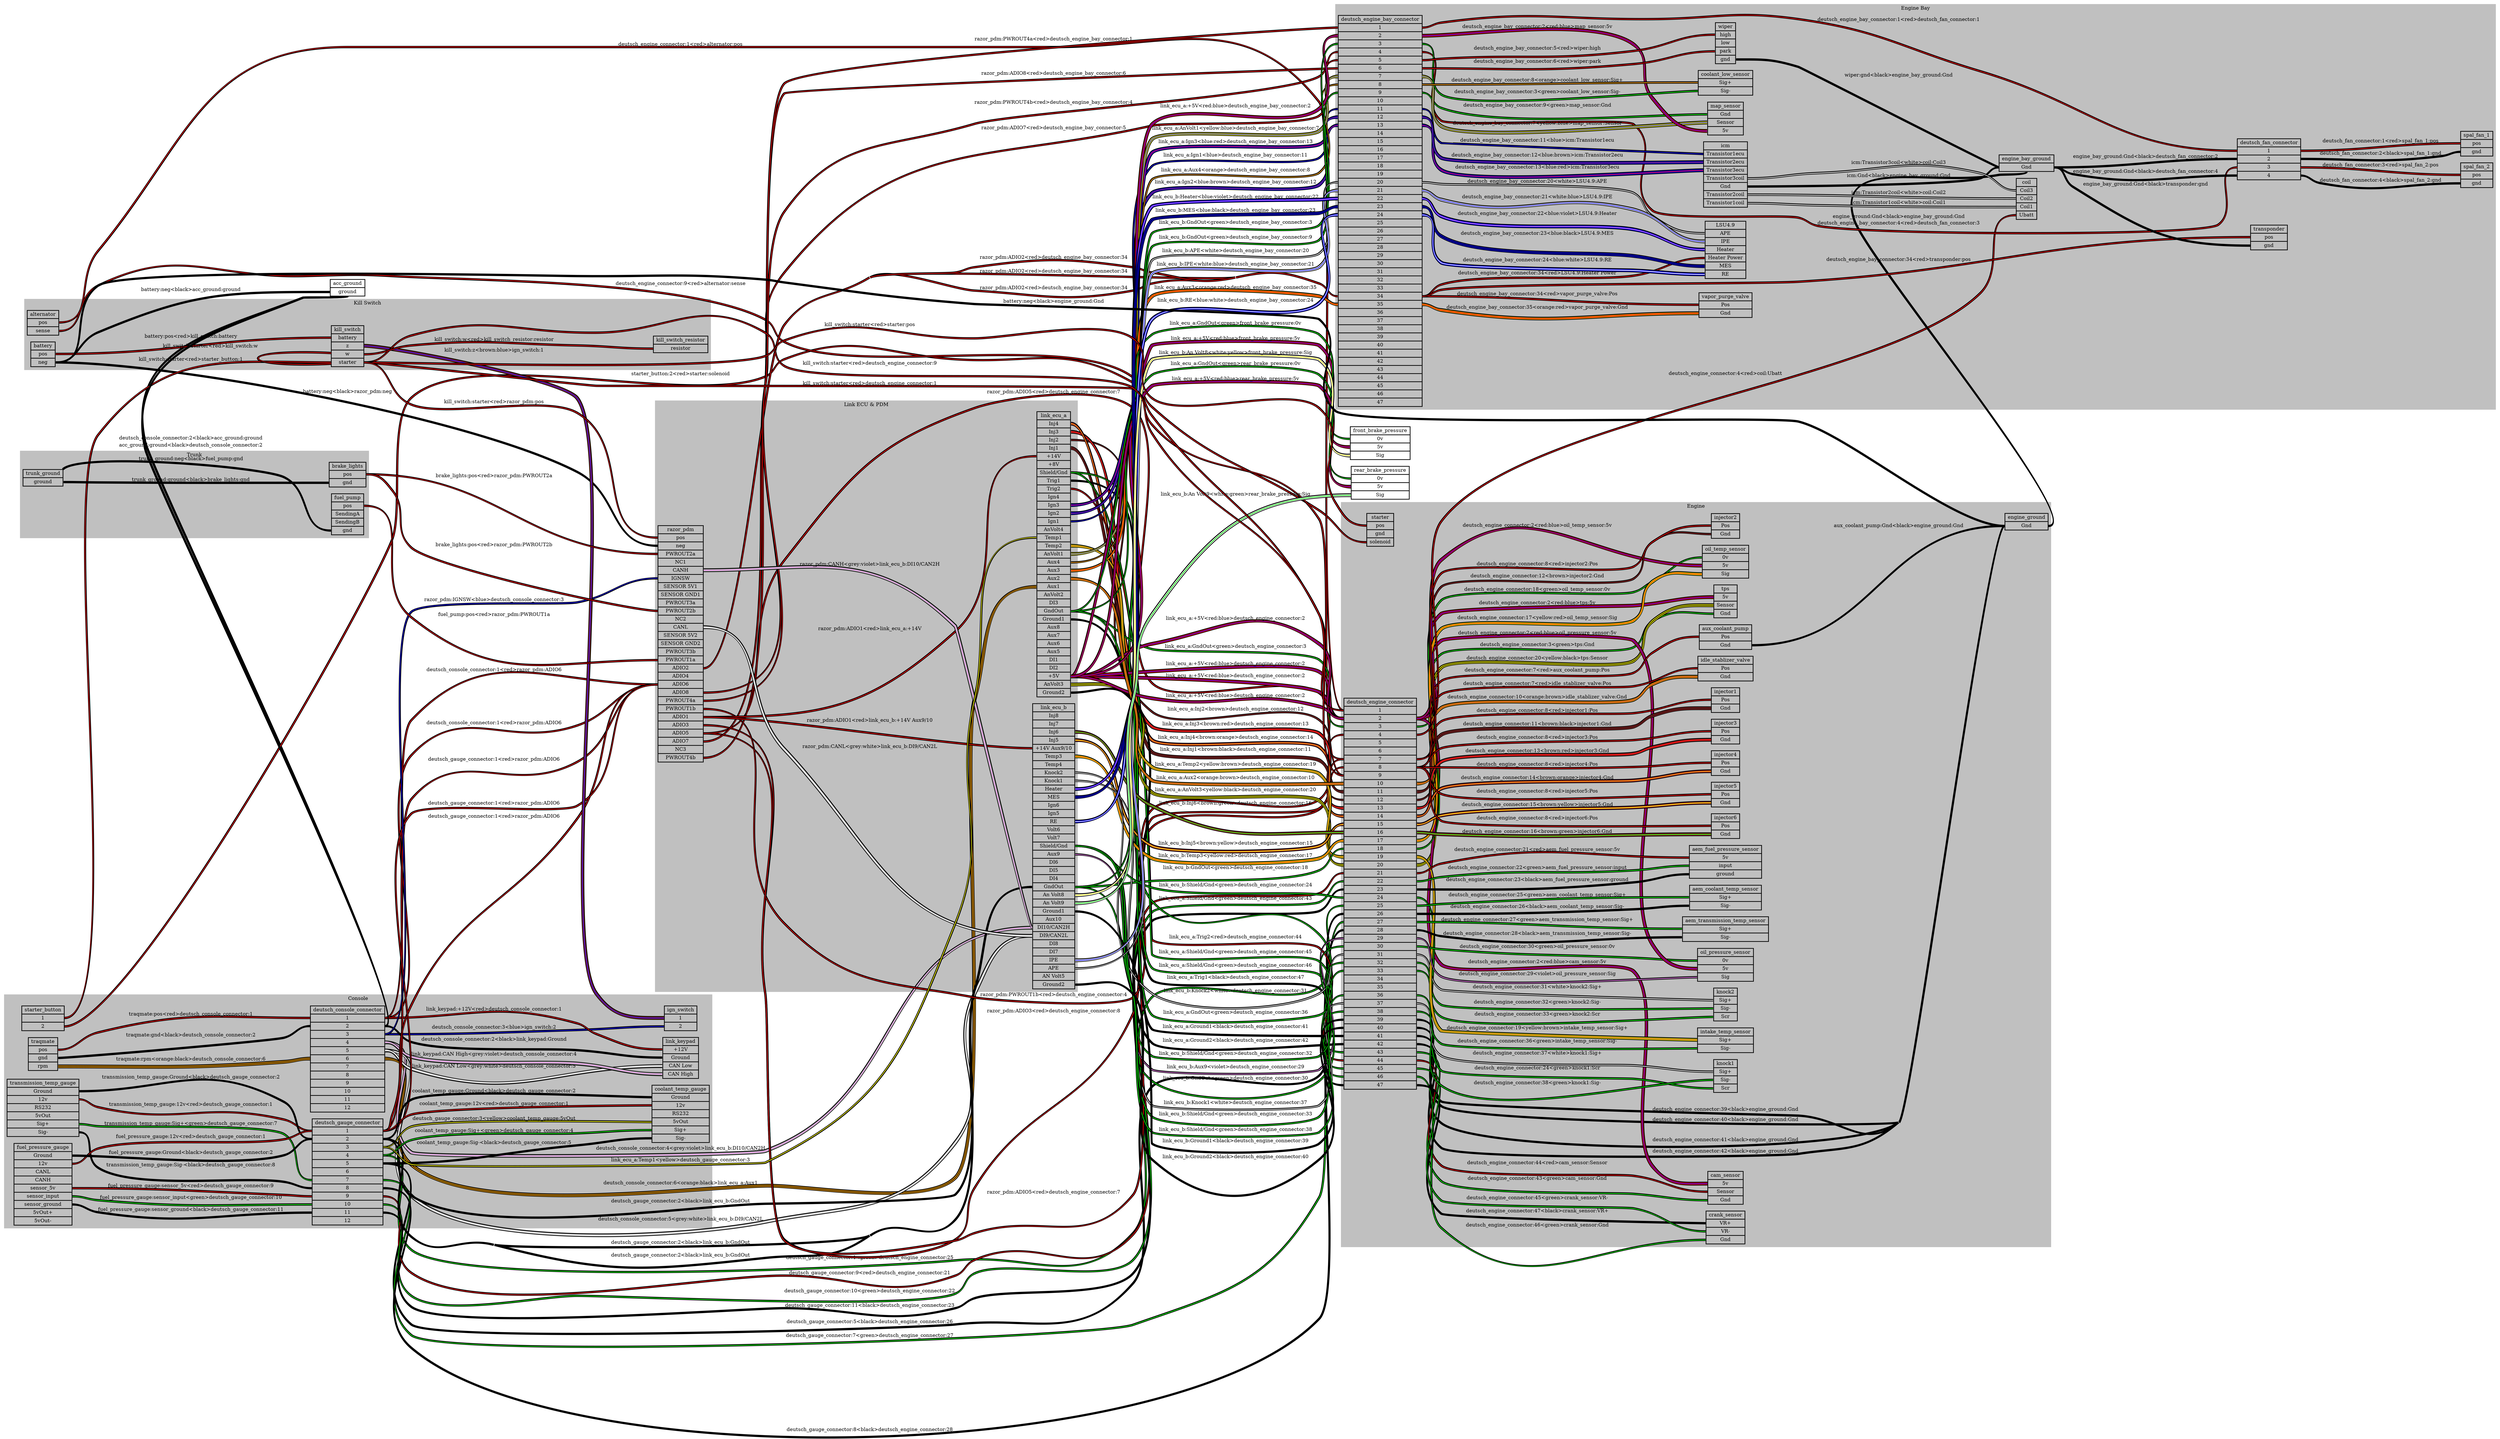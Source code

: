 graph "" {
	graph [bb="0,0,7055,3675",
		concentrate=true,
		rankdir=LR,
		ranksep=1.5
	];
	node [label="\N"];
	subgraph cluster_Console {
		graph [bb="8,523.95,2008,1310",
			color=grey,
			label=Console,
			lheight=0.21,
			lp="1008,1298.5",
			lwidth=0.79,
			style=filled
		];
		deutsch_console_connector	[height=4.1667,
			label="deutsch_console_connector | <1> 1 | <2> 2 | <3> 3 | <4> 4 | <5> 5 | <6> 6 | <7> 7 | <8> 8 | <9> 9 | <10> 10 | <11> 11 | <12> 12 ",
			pos="978,999.95",
			rects="873,1126.5,1083,1149.5 873,1103.5,1083,1126.5 873,1080.5,1083,1103.5 873,1057.5,1083,1080.5 873,1034.5,1083,1057.5 873,1011.5,1083,\
1034.5 873,988.45,1083,1011.5 873,965.45,1083,988.45 873,942.45,1083,965.45 873,919.45,1083,942.45 873,896.45,1083,919.45 873,873.45,\
1083,896.45 873,850.45,1083,873.45",
			shape=record,
			style=bold,
			width=2.9167];
		ign_switch	[height=0.97222,
			label="ign_switch | <1> 1 | <2> 2 ",
			pos="1919,1244",
			rects="1873,1255.5,1965,1278.5 1873,1232.5,1965,1255.5 1873,1209.5,1965,1232.5",
			shape=record,
			style=bold,
			width=1.2778];
		deutsch_console_connector:3 -- ign_switch:2	[color="black:blue:black",
			label="deutsch_console_connector:3<blue>ign_switch:2",
			labeltooltip="deutsch_console_connector:3<blue>ign_switch:2",
			lp="1392,1126.5",
			penwidth=2.5,
			pos="1084,1069 1119.7,1069 1123.2,1092.2 1158,1100 1208.8,1111.2 1580.6,1093.5 1626,1119 1663.7,1140.1 1643,1177.5 1680,1200 1753.4,1244.5 \
1786.2,1221 1872,1221"];
		link_keypad	[height=1.6111,
			label="link_keypad | <+12V> +12V | <Ground> Ground | <CAN Low> CAN Low | <CAN High> CAN High ",
			pos="1919,1133",
			rects="1868.5,1167.5,1969.5,1190.5 1868.5,1144.5,1969.5,1167.5 1868.5,1121.5,1969.5,1144.5 1868.5,1098.5,1969.5,1121.5 1868.5,1075.5,1969.5,\
1098.5",
			shape=record,
			style=bold,
			width=1.4028];
		deutsch_console_connector:2 -- link_keypad:Ground	[color="black:black:black",
			label="deutsch_console_connector:2<black>link_keypad:Ground",
			labeltooltip="deutsch_console_connector:2<black>link_keypad:Ground",
			lp="1392,1162.5",
			penwidth=2.5,
			pos="1084,1092 1122.7,1092 1120.8,1127.3 1158,1138 1309.5,1181.2 1709.4,1133 1867,1133"];
		link_keypad:"CAN Low" -- deutsch_console_connector:5	[color="black:grey:white:grey:black",
			label="link_keypad:CAN Low<grey:white>deutsch_console_connector:5",
			labeltooltip="link_keypad:CAN Low<grey:white>deutsch_console_connector:5",
			lp="1392,1092.5",
			penwidth=2.5,
			pos="1867,1110 1759.3,1110 1733.4,1093.2 1626,1085 1522.2,1077 1258.4,1089.4 1158,1062 1122.1,1052.1 1121.2,1023 1084,1023"];
		link_keypad:"+12V" -- deutsch_console_connector:1	[color="black:red:black",
			label="link_keypad:+12V<red>deutsch_console_connector:1",
			labeltooltip="link_keypad:+12V<red>deutsch_console_connector:1",
			lp="1392,1223.5",
			penwidth=2.5,
			pos="1867,1156 1551.8,1156 1455.5,1278 1158,1174 1118.3,1160.1 1126.1,1115 1084,1115"];
		link_keypad:"CAN High" -- deutsch_console_connector:4	[color="black:grey:violet:grey:black",
			label="link_keypad:CAN High<grey:violet>deutsch_console_connector:4",
			labeltooltip="link_keypad:CAN High<grey:violet>deutsch_console_connector:4",
			lp="1392,1050.5",
			penwidth=2.5,
			pos="1867,1087 1783.4,1087 1760.9,1087.2 1680,1066 1654.8,1059.3 1651.6,1048.2 1626,1043 1524.1,1022.2 1262,1040.8 1158,1043 1125.1,1043.6 \
1116.9,1046 1084,1046"];
		deutsch_gauge_connector	[height=4.1667,
			label="deutsch_gauge_connector | <1> 1 | <2> 2 | <3> 3 | <4> 4 | <5> 5 | <6> 6 | <7> 7 | <8> 8 | <9> 9 | <10> 10 | <11> 11 | <12> 12 ",
			pos="978,681.95",
			rects="878,808.45,1078,831.45 878,785.45,1078,808.45 878,762.45,1078,785.45 878,739.45,1078,762.45 878,716.45,1078,739.45 878,693.45,1078,\
716.45 878,670.45,1078,693.45 878,647.45,1078,670.45 878,624.45,1078,647.45 878,601.45,1078,624.45 878,578.45,1078,601.45 878,555.45,\
1078,578.45 878,532.45,1078,555.45",
			shape=record,
			style=bold,
			width=2.7778];
		coolant_temp_gauge	[height=2.25,
			label="coolant_temp_gauge | <Ground> Ground | <12v> 12v | <RS232> RS232 | <5vOut> 5vOut | <Sig+> Sig+ | <Sig-> Sig- ",
			pos="1919,975.95",
			rects="1838,1033.5,2000,1056.5 1838,1010.5,2000,1033.5 1838,987.45,2000,1010.5 1838,964.45,2000,987.45 1838,941.45,2000,964.45 1838,918.45,\
2000,941.45 1838,895.45,2000,918.45",
			shape=record,
			style=bold,
			width=2.25];
		deutsch_gauge_connector:3 -- coolant_temp_gauge:"5vOut"	[color="black:yellow:black",
			label="deutsch_gauge_connector:3<yellow>coolant_temp_gauge:5vOut",
			labeltooltip="deutsch_gauge_connector:3<yellow>coolant_temp_gauge:5vOut",
			lp="1392,940.45",
			penwidth=2.5,
			pos="1079,750.95 1157.9,750.95 1092,866.75 1158,909.95 1201.6,938.46 1574.1,929.22 1626,932.95 1720,939.71 1742.8,952.95 1837,952.95"];
		coolant_temp_gauge:"Sig-" -- deutsch_gauge_connector:5	[color="black:black:black",
			label="coolant_temp_gauge:Sig-<black>deutsch_gauge_connector:5",
			labeltooltip="coolant_temp_gauge:Sig-<black>deutsch_gauge_connector:5",
			lp="1392,864.45",
			penwidth=2.5,
			pos="1837,906.95 1766.3,906.95 1747.8,901.26 1680,880.95 1654.8,873.42 1650.7,865.83 1626,856.95 1596.3,846.3 1110.5,704.95 1079,704.95"];
		coolant_temp_gauge:"12v" -- deutsch_gauge_connector:1	[color="black:red:black",
			label="coolant_temp_gauge:12v<red>deutsch_gauge_connector:1",
			labeltooltip="coolant_temp_gauge:12v<red>deutsch_gauge_connector:1",
			lp="1392,1016.5",
			penwidth=2.5,
			pos="1837,998.95 1761.5,998.95 1219.6,1029.6 1158,985.95 1083.7,933.3 1170,796.95 1079,796.95"];
		coolant_temp_gauge:Ground -- deutsch_gauge_connector:2	[color="black:black:black",
			label="coolant_temp_gauge:Ground<black>deutsch_gauge_connector:2",
			labeltooltip="coolant_temp_gauge:Ground<black>deutsch_gauge_connector:2",
			lp="1392,974.45",
			penwidth=2.5,
			pos="1837,1022 1740.1,1022 1721.9,981.22 1626,966.95 1574.5,959.29 1201.2,977.02 1158,947.95 1087.6,900.52 1163.9,773.95 1079,773.95"];
		coolant_temp_gauge:"Sig+" -- deutsch_gauge_connector:4	[color="black:green:black",
			label="coolant_temp_gauge:Sig+<green>deutsch_gauge_connector:4",
			labeltooltip="coolant_temp_gauge:Sig+<green>deutsch_gauge_connector:4",
			lp="1392,898.45",
			penwidth=2.5,
			pos="1837,929.95 1741.6,929.95 1720.8,901.58 1626,890.95 1574.3,885.16 1202.2,899.37 1158,871.95 1096,833.5 1152,727.95 1079,727.95"];
		starter_button	[height=0.97222,
			label="starter_button | <1> 1 | <2> 2 ",
			pos="117.5,1244",
			rects="57.5,1255.5,177.5,1278.5 57.5,1232.5,177.5,1255.5 57.5,1209.5,177.5,1232.5",
			shape=record,
			style=bold,
			width=1.6667];
		traqmate	[height=1.2917,
			label="traqmate | <pos> pos | <gnd> gnd | <rpm> rpm ",
			pos="117.5,1144",
			rects="76,1167,159,1190 76,1144,159,1167 76,1121,159,1144 76,1098,159,1121",
			shape=record,
			style=bold,
			width=1.1528];
		traqmate:gnd -- deutsch_console_connector:2	[color="black:black:black",
			label="traqmate:gnd<black>deutsch_console_connector:2",
			labeltooltip="traqmate:gnd<black>deutsch_console_connector:2",
			lp="535.5,1227.5",
			penwidth=2.5,
			pos="160.5,1132 219.86,1132 216.03,1187.3 273,1204 328.99,1220.3 746.63,1231.6 798,1204 850.54,1175.7 812.34,1092 872,1092"];
		traqmate:pos -- deutsch_console_connector:1	[color="black:red:black",
			label="traqmate:pos<red>deutsch_console_connector:1",
			labeltooltip="traqmate:pos<red>deutsch_console_connector:1",
			lp="535.5,1317.5",
			penwidth=2.5,
			pos="160.5,1156 222.64,1156 213.98,1219.5 273,1239 494.65,1311.9 595.09,1354.2 798,1239 853.81,1207.3 807.82,1115 872,1115"];
		traqmate:rpm -- deutsch_console_connector:6	[color="black:orange:black:orange:black",
			label="traqmate:rpm<orange:black>deutsch_console_connector:6",
			labeltooltip="traqmate:rpm<orange:black>deutsch_console_connector:6",
			lp="535.5,1110.5",
			penwidth=2.5,
			pos="160.5,1109 480.41,1109 552.09,999.95 872,999.95"];
		transmission_temp_gauge	[height=2.25,
			label="transmission_temp_gauge | <Ground> Ground | <12v> 12v | <RS232> RS232 | <5vOut> 5vOut | <Sig+> Sig+ | <Sig-> Sig- ",
			pos="117.5,861.95",
			rects="16,919.45,219,942.45 16,896.45,219,919.45 16,873.45,219,896.45 16,850.45,219,873.45 16,827.45,219,850.45 16,804.45,219,827.45 16,\
781.45,219,804.45",
			shape=record,
			style=bold,
			width=2.8194];
		transmission_temp_gauge:"Sig-" -- deutsch_gauge_connector:8	[color="black:black:black",
			label="transmission_temp_gauge:Sig-<black>deutsch_gauge_connector:8",
			labeltooltip="transmission_temp_gauge:Sig-<black>deutsch_gauge_connector:8",
			lp="535.5,782.45",
			penwidth=2.5,
			pos="219,792.95 244.3,792.95 248.12,779.55 273,774.95 330.42,764.34 746.99,780.37 798,751.95 852.49,721.59 814.62,635.95 877,635.95"];
		transmission_temp_gauge:"12v" -- deutsch_gauge_connector:1	[color="black:red:black",
			label="transmission_temp_gauge:12v<red>deutsch_gauge_connector:1",
			labeltooltip="transmission_temp_gauge:12v<red>deutsch_gauge_connector:1",
			lp="535.5,920.45",
			penwidth=2.5,
			pos="219,884.95 476.47,884.95 558.46,960.35 798,865.95 841.37,848.86 830.38,796.95 877,796.95"];
		transmission_temp_gauge:Ground -- deutsch_gauge_connector:2	[color="black:black:black",
			label="transmission_temp_gauge:Ground<black>deutsch_gauge_connector:2",
			labeltooltip="transmission_temp_gauge:Ground<black>deutsch_gauge_connector:2",
			lp="535.5,854.45",
			penwidth=2.5,
			pos="219,907.95 255.21,907.95 240.26,862.42 273,846.95 325.78,822.03 742.55,846.2 798,827.95 838.4,814.66 834.47,773.95 877,773.95"];
		transmission_temp_gauge:"Sig+" -- deutsch_gauge_connector:7	[color="black:green:black",
			label="transmission_temp_gauge:Sig+<green>deutsch_gauge_connector:7",
			labeltooltip="transmission_temp_gauge:Sig+<green>deutsch_gauge_connector:7",
			lp="535.5,816.45",
			penwidth=2.5,
			pos="219,815.95 243.2,815.95 248.88,810.95 273,808.95 331.17,804.14 747.7,819.57 798,789.95 856.59,755.46 809.01,658.95 877,658.95"];
		fuel_pressure_gauge	[height=3.2083,
			label="fuel_pressure_gauge | <Ground> Ground | <12v> 12v | <CANL> CANL | <CANH> CANH | <sensor_5v> sensor_5v | <sensor_input> sensor_input | <\
sensor_ground> sensor_ground | <5vOut+> 5vOut+ | <5vOut-> 5vOut- ",
			pos="117.5,646.95",
			rects="35.5,738.95,199.5,761.95 35.5,715.95,199.5,738.95 35.5,692.95,199.5,715.95 35.5,669.95,199.5,692.95 35.5,646.95,199.5,669.95 35.5,\
623.95,199.5,646.95 35.5,600.95,199.5,623.95 35.5,577.95,199.5,600.95 35.5,554.95,199.5,577.95 35.5,531.95,199.5,554.95",
			shape=record,
			style=bold,
			width=2.2778];
		fuel_pressure_gauge:sensor_input -- deutsch_gauge_connector:10	[color="black:green:black",
			label="fuel_pressure_gauge:sensor_input<green>deutsch_gauge_connector:10",
			labeltooltip="fuel_pressure_gauge:sensor_input<green>deutsch_gauge_connector:10",
			lp="535.5,609.45",
			penwidth=2.5,
			pos="200.5,611.95 233.03,611.95 240.57,604.5 273,601.95 540.67,580.91 608.5,589.95 877,589.95"];
		fuel_pressure_gauge:"12v" -- deutsch_gauge_connector:1	[color="black:red:black",
			label="fuel_pressure_gauge:12v<red>deutsch_gauge_connector:1",
			labeltooltip="fuel_pressure_gauge:12v<red>deutsch_gauge_connector:1",
			lp="535.5,744.45",
			penwidth=2.5,
			pos="200.5,704.95 232.97,704.95 240.64,711.24 273,713.95 389.37,723.71 688.17,697.28 798,736.95 839.47,751.93 832.91,796.95 877,796.95"];
		fuel_pressure_gauge:Ground -- deutsch_gauge_connector:2	[color="black:black:black",
			label="fuel_pressure_gauge:Ground<black>deutsch_gauge_connector:2",
			labeltooltip="fuel_pressure_gauge:Ground<black>deutsch_gauge_connector:2",
			lp="535.5,702.45",
			penwidth=2.5,
			pos="200.5,727.95 235.9,727.95 238.4,702.46 273,694.95 387.02,670.23 690.21,650.31 798,694.95 843.87,713.96 827.35,773.95 877,773.95"];
		fuel_pressure_gauge:sensor_5v -- deutsch_gauge_connector:9	[color="black:red:black",
			label="fuel_pressure_gauge:sensor_5v<red>deutsch_gauge_connector:9",
			labeltooltip="fuel_pressure_gauge:sensor_5v<red>deutsch_gauge_connector:9",
			lp="535.5,641.45",
			penwidth=2.5,
			pos="200.5,634.95 466.18,634.95 532.54,627.67 798,616.95 833.13,615.54 841.84,612.95 877,612.95"];
		fuel_pressure_gauge:sensor_ground -- deutsch_gauge_connector:11	[color="black:black:black",
			label="fuel_pressure_gauge:sensor_ground<black>deutsch_gauge_connector:11",
			labeltooltip="fuel_pressure_gauge:sensor_ground<black>deutsch_gauge_connector:11",
			lp="535.5,576.45",
			penwidth=2.5,
			pos="200.5,588.95 233.93,588.95 239.88,573.49 273,568.95 538.96,532.5 608.55,566.95 877,566.95"];
	}
	subgraph cluster_Engine {
		graph [bb="3785,113.95,5790.5,2196",
			color=grey,
			label=Engine,
			lheight=0.21,
			lp="4787.8,2184.5",
			lwidth=0.71,
			style=filled
		];
		deutsch_engine_connector	[height=15.347,
			label="deutsch_engine_connector | <1> 1 | <2> 2 | <3> 3 | <4> 4 | <5> 5 | <6> 6 | <7> 7 | <8> 8 | <9> 9 | <10> 10 | <11> 11 | <12> 12 | <\
13> 13 | <14> 14 | <15> 15 | <16> 16 | <17> 17 | <18> 18 | <19> 19 | <20> 20 | <21> 21 | <22> 22 | <23> 23 | <24> 24 | <25> 25 | <\
26> 26 | <27> 27 | <28> 28 | <29> 29 | <30> 30 | <31> 31 | <32> 32 | <33> 33 | <34> 34 | <35> 35 | <36> 36 | <37> 37 | <38> 38 | <\
39> 39 | <40> 40 | <41> 41 | <42> 42 | <43> 43 | <44> 44 | <45> 45 | <46> 46 | <47> 47 ",
			pos="3895.5,1125",
			rects="3793,1654,3998,1677 3793,1631,3998,1654 3793,1608,3998,1631 3793,1585,3998,1608 3793,1562,3998,1585 3793,1539,3998,1562 3793,1516,\
3998,1539 3793,1493,3998,1516 3793,1470,3998,1493 3793,1447,3998,1470 3793,1424,3998,1447 3793,1401,3998,1424 3793,1378,3998,1401 \
3793,1355,3998,1378 3793,1332,3998,1355 3793,1309,3998,1332 3793,1286,3998,1309 3793,1263,3998,1286 3793,1240,3998,1263 3793,1217,\
3998,1240 3793,1194,3998,1217 3793,1171,3998,1194 3793,1148,3998,1171 3793,1125,3998,1148 3793,1102,3998,1125 3793,1079,3998,1102 \
3793,1056,3998,1079 3793,1033,3998,1056 3793,1010,3998,1033 3793,986.95,3998,1010 3793,963.95,3998,986.95 3793,940.95,3998,963.95 \
3793,917.95,3998,940.95 3793,894.95,3998,917.95 3793,871.95,3998,894.95 3793,848.95,3998,871.95 3793,825.95,3998,848.95 3793,802.95,\
3998,825.95 3793,779.95,3998,802.95 3793,756.95,3998,779.95 3793,733.95,3998,756.95 3793,710.95,3998,733.95 3793,687.95,3998,710.95 \
3793,664.95,3998,687.95 3793,641.95,3998,664.95 3793,618.95,3998,641.95 3793,595.95,3998,618.95 3793,572.95,3998,595.95",
			shape=record,
			style=bold,
			width=2.8472];
		engine_ground	[height=0.65278,
			label="engine_ground | <Gnd> Gnd ",
			pos="5721.5,2141",
			rects="5660.5,2141,5782.5,2164 5660.5,2118,5782.5,2141",
			shape=record,
			style=bold,
			width=1.6944];
		deutsch_engine_connector:40 -- engine_ground:Gnd	[color="black:black:black",
			label="deutsch_engine_connector:40<black>engine_ground:Gnd",
			labeltooltip="deutsch_engine_connector:40<black>engine_ground:Gnd",
			lp="4871,470.45",
			penwidth=2.5,
			pos="3999.5,744.95 4108.3,744.95 3982.8,577.54 4068,509.95 4132.2,459.09 5342.6,449.61 5359.5,463.95"];
		deutsch_engine_connector:41 -- engine_ground:Gnd	[color="black:black:black",
			label="deutsch_engine_connector:41<black>engine_ground:Gnd",
			labeltooltip="deutsch_engine_connector:41<black>engine_ground:Gnd",
			lp="4871,414.45",
			penwidth=2.5,
			pos="3999.5,721.95 4119,721.95 3974.8,536.71 4068,461.95 4180,372.19 5250.3,370.89 5359.5,463.95"];
		deutsch_engine_connector:42 -- engine_ground:Gnd	[color="black:black:black",
			label="deutsch_engine_connector:42<black>engine_ground:Gnd",
			labeltooltip="deutsch_engine_connector:42<black>engine_ground:Gnd",
			lp="4871,382.45",
			penwidth=2.5,
			pos="5361.5,463.95 5504.3,586 5471.6,2127.4 5659.2,2129;3999.5,698.95 4139.7,698.95 3959.8,480.15 4068,390.95 4111.3,355.3 5021.6,366.43 \
5077,374.95 5207.1,394.97 5259.4,378.43 5359.5,463.95"];
		deutsch_engine_connector:39 -- engine_ground:Gnd	[color="black:black:black",
			label="deutsch_engine_connector:39<black>engine_ground:Gnd",
			labeltooltip="deutsch_engine_connector:39<black>engine_ground:Gnd",
			lp="4871,501.45",
			penwidth=2.5,
			pos="3999.5,767.95 4106.2,767.95 3984.3,604.05 4068,537.95 4112.1,503.16 5021,485.3 5077,481.95 5202.6,474.47 5263.6,382.53 5359.5,463.95"];
		tps	[height=1.2917,
			label="tps | <5v> 5v | <Sensor> Sensor | <Gnd> Gnd ",
			pos="4871,1303",
			rects="4838,1326,4904,1349 4838,1303,4904,1326 4838,1280,4904,1303 4838,1257,4904,1280",
			shape=record,
			style=bold,
			width=0.91667];
		deutsch_engine_connector:3 -- tps:Gnd	[color="black:green:black",
			label="deutsch_engine_connector:3<green>tps:Gnd",
			labeltooltip="deutsch_engine_connector:3<green>tps:Gnd",
			lp="4339.5,1402.5",
			penwidth=2.5,
			pos="3999.5,1597 4094.3,1597 3992.1,1451.8 4068,1395 4116.3,1358.7 4552.3,1386.1 4611,1372 4718.5,1346 4726.4,1268 4837,1268"];
		deutsch_engine_connector:20 -- tps:Sensor	[color="black:yellow:black:yellow:black",
			label="deutsch_engine_connector:20<yellow:black>tps:Sensor",
			labeltooltip="deutsch_engine_connector:20<yellow:black>tps:Sensor",
			lp="4339.5,1250.5",
			penwidth=2.5,
			pos="3999.5,1206 4030.6,1206 4037.2,1216.2 4068,1220 4307.8,1249.3 4371.4,1212.6 4611,1243 4712.9,1255.8 4734.3,1291 4837,1291"];
		deutsch_engine_connector:2 -- tps:"5v"	[color="black:red:blue:red:black",
			label="deutsch_engine_connector:2<red:blue>tps:5v",
			labeltooltip="deutsch_engine_connector:2<red:blue>tps:5v",
			lp="4339.5,2039.5",
			penwidth=2.5,
			pos="3999.5,1620 4179,1620 3930.7,1902.3 4068,2018 4091.1,2037.4 4588.8,2038.4 4611,2018 4719.1,1918.4 4570.2,1471.2 4665,1359 4715.9,\
1298.7 4758.1,1315 4837,1315"];
		cam_sensor	[height=1.2917,
			label="cam_sensor | <5v> 5v | <Sensor> Sensor | <Gnd> Gnd ",
			pos="4871,278.95",
			rects="4821,301.95,4921,324.95 4821,278.95,4921,301.95 4821,255.95,4921,278.95 4821,232.95,4921,255.95",
			shape=record,
			style=bold,
			width=1.3889];
		deutsch_engine_connector:43 -- cam_sensor:Gnd	[color="black:green:black",
			label="deutsch_engine_connector:43<green>cam_sensor:Gnd",
			labeltooltip="deutsch_engine_connector:43<green>cam_sensor:Gnd",
			lp="4339.5,349.45",
			penwidth=2.5,
			pos="3999.5,675.95 4151,675.95 3952.6,440.2 4068,341.95 4114,302.8 4551.7,330.56 4611,318.95 4707.8,299.98 4721.3,243.95 4820,243.95"];
		deutsch_engine_connector:44 -- cam_sensor:Sensor	[color="black:red:black",
			label="deutsch_engine_connector:44<red>cam_sensor:Sensor",
			labeltooltip="deutsch_engine_connector:44<red>cam_sensor:Sensor",
			lp="4339.5,307.45",
			penwidth=2.5,
			pos="3999.5,652.95 4159.3,652.95 3946.6,403.88 4068,299.95 4090.9,280.32 4580.8,281.45 4611,279.95 4704,275.35 4726.9,266.95 4820,266.95"];
		deutsch_engine_connector:2 -- cam_sensor:"5v"	[color="black:red:blue:red:black",
			label="deutsch_engine_connector:2<red:blue>cam_sensor:5v",
			labeltooltip="deutsch_engine_connector:2<red:blue>cam_sensor:5v",
			lp="4339.5,907.45",
			penwidth=2.5,
			pos="3999.5,1620 4160.2,1620 3951.3,1010.5 4068,899.95 4111.8,858.43 4567.1,919.36 4611,877.95 4698.5,795.56 4589.2,433.21 4665,339.95 \
4710.6,283.88 4747.8,290.95 4820,290.95"];
		crank_sensor	[height=1.2917,
			label="crank_sensor | <VR+> VR+ | <VR-> VR- | <Gnd> Gnd ",
			pos="4871,167.95",
			rects="4816,190.95,4926,213.95 4816,167.95,4926,190.95 4816,144.95,4926,167.95 4816,121.95,4926,144.95",
			shape=record,
			style=bold,
			width=1.5278];
		deutsch_engine_connector:46 -- crank_sensor:Gnd	[color="black:green:black",
			label="deutsch_engine_connector:46<green>crank_sensor:Gnd",
			labeltooltip="deutsch_engine_connector:46<green>crank_sensor:Gnd",
			lp="4339.5,233.45",
			penwidth=2.5,
			pos="3999.5,606.95 4171.5,606.95 3938.7,339.45 4068,225.95 4113.4,186.11 4551.6,210.92 4611,199.95 4704.8,182.63 4719.6,132.95 4815,132.95"];
		deutsch_engine_connector:47 -- crank_sensor:"VR+"	[color="black:black:black",
			label="deutsch_engine_connector:47<black>crank_sensor:VR+",
			labeltooltip="deutsch_engine_connector:47<black>crank_sensor:VR+",
			lp="4339.5,188.45",
			penwidth=2.5,
			pos="3999.5,583.95 4090.3,583.95 3998.6,239.61 4068,180.95 4321.5,-33.404 4483,179.95 4815,179.95"];
		deutsch_engine_connector:45 -- crank_sensor:"VR-"	[color="black:green:black",
			label="deutsch_engine_connector:45<green>crank_sensor:VR-",
			labeltooltip="deutsch_engine_connector:45<green>crank_sensor:VR-",
			lp="4339.5,268.45",
			penwidth=2.5,
			pos="3999.5,629.95 4166.3,629.95 3941.7,369.94 4068,260.95 4090.9,241.23 4581.5,247.42 4611,240.95 4706.9,219.92 4716.8,155.95 4815,155.95"];
		knock1	[height=1.2917,
			label="knock1 | <Sig+> Sig+ | <Sig-> Sig- | <Scr> Scr ",
			pos="4871,594.95",
			rects="4837.5,617.95,4904.5,640.95 4837.5,594.95,4904.5,617.95 4837.5,571.95,4904.5,594.95 4837.5,548.95,4904.5,571.95",
			shape=record,
			style=bold,
			width=0.93056];
		deutsch_engine_connector:24 -- knock1:Scr	[color="black:green:black",
			label="deutsch_engine_connector:24<green>knock1:Scr",
			labeltooltip="deutsch_engine_connector:24<green>knock1:Scr",
			lp="4339.5,833.45",
			penwidth=2.5,
			pos="3999.5,1113 4130.6,1113 3966.9,909.46 4068,825.95 4114.6,787.5 4562.4,837.82 4611,801.95 4668.3,759.63 4618.4,704.89 4665,650.95 \
4721.3,585.81 4749.9,559.95 4836,559.95"];
		deutsch_engine_connector:37 -- knock1:"Sig+"	[color="black:white:black",
			label="deutsch_engine_connector:37<white>knock1:Sig+",
			labeltooltip="deutsch_engine_connector:37<white>knock1:Sig+",
			lp="4339.5,636.45",
			penwidth=2.5,
			pos="3999.5,813.95 4087.2,813.95 3996.8,680.07 4068,628.95 4102.7,604.07 4793.3,606.95 4836,606.95"];
		deutsch_engine_connector:38 -- knock1:"Sig-"	[color="black:green:black",
			label="deutsch_engine_connector:38<green>knock1:Sig-",
			labeltooltip="deutsch_engine_connector:38<green>knock1:Sig-",
			lp="4339.5,595.45",
			penwidth=2.5,
			pos="3999.5,790.95 4094.7,790.95 3990.8,643.74 4068,587.95 4206.3,487.97 4665.3,582.95 4836,582.95"];
		knock2	[height=1.2917,
			label="knock2 | <Sig+> Sig+ | <Sig-> Sig- | <Scr> Scr ",
			pos="4871,705.95",
			rects="4837.5,728.95,4904.5,751.95 4837.5,705.95,4904.5,728.95 4837.5,682.95,4904.5,705.95 4837.5,659.95,4904.5,682.95",
			shape=record,
			style=bold,
			width=0.93056];
		deutsch_engine_connector:33 -- knock2:Scr	[color="black:green:black",
			label="deutsch_engine_connector:33<green>knock2:Scr",
			labeltooltip="deutsch_engine_connector:33<green>knock2:Scr",
			lp="4339.5,679.45",
			penwidth=2.5,
			pos="3999.5,905.95 4107.9,905.95 3981.3,736.99 4068,671.95 4136.3,620.74 4750.7,670.95 4836,670.95"];
		deutsch_engine_connector:31 -- knock2:"Sig+"	[color="black:white:black",
			label="deutsch_engine_connector:31<white>knock2:Sig+",
			labeltooltip="deutsch_engine_connector:31<white>knock2:Sig+",
			lp="4339.5,751.45",
			penwidth=2.5,
			pos="3999.5,951.95 4096.8,951.95 3990.1,802.33 4068,743.95 4070.1,742.35 4833.3,717.95 4836,717.95"];
		deutsch_engine_connector:32 -- knock2:"Sig-"	[color="black:green:black",
			label="deutsch_engine_connector:32<green>knock2:Sig-",
			labeltooltip="deutsch_engine_connector:32<green>knock2:Sig-",
			lp="4339.5,713.45",
			penwidth=2.5,
			pos="3999.5,928.95 4103.2,928.95 3985.1,768.22 4068,705.95 4102.1,680.33 4793.3,693.95 4836,693.95"];
		intake_temp_sensor	[height=0.97222,
			label="intake_temp_sensor | <Sig+> Sig+ | <Sig-> Sig- ",
			pos="4871,805.95",
			rects="4792,817.45,4950,840.45 4792,794.45,4950,817.45 4792,771.45,4950,794.45",
			shape=record,
			style=bold,
			width=2.1944];
		deutsch_engine_connector:36 -- intake_temp_sensor:"Sig-"	[color="black:green:black",
			label="deutsch_engine_connector:36<green>intake_temp_sensor:Sig-",
			labeltooltip="deutsch_engine_connector:36<green>intake_temp_sensor:Sig-",
			lp="4339.5,794.45",
			penwidth=2.5,
			pos="3999.5,836.95 4037.2,836.95 4032.2,798.74 4068,786.95 4220.6,736.71 4630.3,782.95 4791,782.95"];
		deutsch_engine_connector:19 -- intake_temp_sensor:"Sig+"	[color="black:yellow:brown:yellow:black",
			label="deutsch_engine_connector:19<yellow:brown>intake_temp_sensor:Sig+",
			labeltooltip="deutsch_engine_connector:19<yellow:brown>intake_temp_sensor:Sig+",
			lp="4339.5,1275.5",
			penwidth=2.5,
			pos="3999.5,1229 4032.6,1229 4035.6,1251.4 4068,1258 4097.6,1264 4588.3,1277.8 4611,1258 4748.6,1137.4 4549.5,991.81 4665,849.95 4702.4,\
803.95 4731.7,805.95 4791,805.95"];
		oil_pressure_sensor	[height=1.2917,
			label="oil_pressure_sensor | <0v> 0v | <5v> 5v | <Sig> Sig ",
			pos="4871,904.95",
			rects="4792,927.95,4950,950.95 4792,904.95,4950,927.95 4792,881.95,4950,904.95 4792,858.95,4950,881.95",
			shape=record,
			style=bold,
			width=2.1944];
		deutsch_engine_connector:30 -- oil_pressure_sensor:"0v"	[color="black:green:black",
			label="deutsch_engine_connector:30<green>oil_pressure_sensor:0v",
			labeltooltip="deutsch_engine_connector:30<green>oil_pressure_sensor:0v",
			lp="4339.5,949.45",
			penwidth=2.5,
			pos="3999.5,974.95 4033.3,974.95 4035.2,950.05 4068,941.95 4146,922.71 4710.6,916.95 4791,916.95"];
		deutsch_engine_connector:2 -- oil_pressure_sensor:"5v"	[color="black:red:blue:red:black",
			label="deutsch_engine_connector:2<red:blue>oil_pressure_sensor:5v",
			labeltooltip="deutsch_engine_connector:2<red:blue>oil_pressure_sensor:5v",
			lp="4339.5,1326.5",
			penwidth=2.5,
			pos="3999.5,1620 4136.7,1620 3962.6,1406.8 4068,1319 4114.4,1280.3 4565.9,1336.1 4611,1296 4723.7,1195.8 4577.6,1083.9 4665,960.95 4701.9,\
909.09 4727.4,892.95 4791,892.95"];
		deutsch_engine_connector:29 -- oil_pressure_sensor:Sig	[color="black:violet:black",
			label="deutsch_engine_connector:29<violet>oil_pressure_sensor:Sig",
			labeltooltip="deutsch_engine_connector:29<violet>oil_pressure_sensor:Sig",
			lp="4339.5,870.45",
			penwidth=2.5,
			pos="3999.5,997.95 4066.8,997.95 4010.7,898.16 4068,862.95 4136.5,820.92 4710.7,869.95 4791,869.95"];
		oil_temp_sensor	[height=1.2917,
			label="oil_temp_sensor | <0v> 0v | <5v> 5v | <Sig> Sig ",
			pos="4871,1414",
			rects="4805.5,1437,4936.5,1460 4805.5,1414,4936.5,1437 4805.5,1391,4936.5,1414 4805.5,1368,4936.5,1391",
			shape=record,
			style=bold,
			width=1.8194];
		deutsch_engine_connector:18 -- oil_temp_sensor:"0v"	[color="black:green:black",
			label="deutsch_engine_connector:18<green>oil_temp_sensor:0v",
			labeltooltip="deutsch_engine_connector:18<green>oil_temp_sensor:0v",
			lp="4339.5,1433.5",
			penwidth=2.5,
			pos="3999.5,1252 4076,1252 4004.5,1367.3 4068,1410 4101.9,1432.8 4763.1,1426 4804,1426"];
		deutsch_engine_connector:2 -- oil_temp_sensor:"5v"	[color="black:red:blue:red:black",
			label="deutsch_engine_connector:2<red:blue>oil_temp_sensor:5v",
			labeltooltip="deutsch_engine_connector:2<red:blue>oil_temp_sensor:5v",
			lp="4339.5,2177.5",
			penwidth=2.5,
			pos="3999.5,1620 4096.5,1620 3994.2,1988 4068,2051 4251.6,2207.6 4432.6,2213.5 4611,2051 4706.8,1963.6 4591.3,1576.7 4665,1470 4704.1,\
1413.4 4735.2,1402 4804,1402"];
		deutsch_engine_connector:17 -- oil_temp_sensor:Sig	[color="black:yellow:red:yellow:black",
			label="deutsch_engine_connector:17<yellow:red>oil_temp_sensor:Sig",
			labeltooltip="deutsch_engine_connector:17<yellow:red>oil_temp_sensor:Sig",
			lp="4339.5,1360.5",
			penwidth=2.5,
			pos="3999.5,1275 4039.7,1275 4030.6,1319.3 4068,1334 4124.2,1356 4550.8,1347.9 4611,1353 4697.2,1360.3 4717.4,1379 4804,1379"];
		idle_stablizer_valve	[height=0.97222,
			label="idle_stablizer_valve | <Pos> Pos | <Gnd> Gnd ",
			pos="4871,2042",
			rects="4793,2053.5,4949,2076.5 4793,2030.5,4949,2053.5 4793,2007.5,4949,2030.5",
			shape=record,
			style=bold,
			width=2.1667];
		deutsch_engine_connector:10 -- idle_stablizer_valve:Gnd	[color="black:orange:brown:orange:black",
			label="deutsch_engine_connector:10<orange:brown>idle_stablizer_valve:Gnd",
			labeltooltip="deutsch_engine_connector:10<orange:brown>idle_stablizer_valve:Gnd",
			lp="4339.5,1934.5",
			penwidth=2.5,
			pos="3999.5,1436 4104.6,1436 3989.9,1833.6 4068,1904 4112.8,1944.4 4557.5,1899 4611,1927 4646.1,1945.3 4631,1977.5 4665,1998 4714,2027.5 \
4734.8,2019 4792,2019"];
		deutsch_engine_connector:7 -- idle_stablizer_valve:Pos	[color="black:red:black",
			label="deutsch_engine_connector:7<red>idle_stablizer_valve:Pos",
			labeltooltip="deutsch_engine_connector:7<red>idle_stablizer_valve:Pos",
			lp="4339.5,1972.5",
			penwidth=2.5,
			pos="3999.5,1505 4097.8,1505 3994.7,1876.5 4068,1942 4113,1982.2 4553.2,1947.4 4611,1965 4637.9,1973.1 4639.6,1985.9 4665,1998 4719,2023.5 \
4732.3,2042 4792,2042"];
		aux_coolant_pump	[height=0.97222,
			label="aux_coolant_pump | <Pos> Pos | <Gnd> Gnd ",
			pos="4871,2130",
			rects="4797,2141.5,4945,2164.5 4797,2118.5,4945,2141.5 4797,2095.5,4945,2118.5",
			shape=record,
			style=bold,
			width=2.0556];
		deutsch_engine_connector:7 -- aux_coolant_pump:Pos	[color="black:red:black",
			label="deutsch_engine_connector:7<red>aux_coolant_pump:Pos",
			labeltooltip="deutsch_engine_connector:7<red>aux_coolant_pump:Pos",
			lp="4339.5,2006.5",
			penwidth=2.5,
			pos="3999.5,1505 4106.1,1505 3988.6,1908.7 4068,1980 4112.9,2020.3 4558.8,1968.7 4611,1999 4650.4,2021.8 4629.3,2057.7 4665,2086 4713.2,\
2124.1 4734.6,2130 4796,2130"];
		aem_coolant_temp_sensor	[height=0.97222,
			label="aem_coolant_temp_sensor | <Sig+> Sig+ | <Sig-> Sig- ",
			pos="4871,1093",
			rects="4769.5,1104.5,4972.5,1127.5 4769.5,1081.5,4972.5,1104.5 4769.5,1058.5,4972.5,1081.5",
			shape=record,
			style=bold,
			width=2.8194];
		deutsch_engine_connector:26 -- aem_coolant_temp_sensor:"Sig-"	[color="black:black:black",
			label="deutsch_engine_connector:26<black>aem_coolant_temp_sensor:Sig-",
			labeltooltip="deutsch_engine_connector:26<black>aem_coolant_temp_sensor:Sig-",
			lp="4339.5,1060.5",
			penwidth=2.5,
			pos="3999.5,1067 4030.6,1067 4037.1,1056.1 4068,1053 4308.1,1028.7 4370,1039.9 4611,1053 4681.1,1056.7 4697.8,1070 4768,1070"];
		deutsch_engine_connector:25 -- aem_coolant_temp_sensor:"Sig+"	[color="black:green:black",
			label="deutsch_engine_connector:25<green>aem_coolant_temp_sensor:Sig+",
			labeltooltip="deutsch_engine_connector:25<green>aem_coolant_temp_sensor:Sig+",
			lp="4339.5,1098.5",
			penwidth=2.5,
			pos="3999.5,1090 4271.3,1090 4339.2,1089 4611,1091 4680.8,1091.5 4698.2,1093 4768,1093"];
		aem_transmission_temp_sensor	[height=0.97222,
			label="aem_transmission_temp_sensor | <Sig+> Sig+ | <Sig-> Sig- ",
			pos="4871,1005",
			rects="4749.5,1016.5,4992.5,1039.5 4749.5,993.45,4992.5,1016.5 4749.5,970.45,4992.5,993.45",
			shape=record,
			style=bold,
			width=3.375];
		deutsch_engine_connector:28 -- aem_transmission_temp_sensor:"Sig-"	[color="black:black:black",
			label="deutsch_engine_connector:28<black>aem_transmission_temp_sensor:Sig-",
			labeltooltip="deutsch_engine_connector:28<black>aem_transmission_temp_sensor:Sig-",
			lp="4339.5,984.45",
			penwidth=2.5,
			pos="3999.5,1021 4035.7,1021 4033.3,987.15 4068,976.95 4183.8,942.97 4490.4,974.75 4611,976.95 4671.9,978.07 4687.1,981.95 4748,981.95"];
		deutsch_engine_connector:27 -- aem_transmission_temp_sensor:"Sig+"	[color="black:green:black",
			label="deutsch_engine_connector:27<green>aem_transmission_temp_sensor:Sig+",
			labeltooltip="deutsch_engine_connector:27<green>aem_transmission_temp_sensor:Sig+",
			lp="4339.5,1026.5",
			penwidth=2.5,
			pos="3999.5,1044 4031.9,1044 4036.1,1024.9 4068,1019 4216.6,991.11 4596.9,1005 4748,1005"];
		aem_fuel_pressure_sensor	[height=1.2917,
			label="aem_fuel_pressure_sensor | <5v> 5v | <input> input | <ground> ground ",
			pos="4871,1192",
			rects="4769,1215,4973,1238 4769,1192,4973,1215 4769,1169,4973,1192 4769,1146,4973,1169",
			shape=record,
			style=bold,
			width=2.8333];
		deutsch_engine_connector:23 -- aem_fuel_pressure_sensor:ground	[color="black:black:black",
			label="deutsch_engine_connector:23<black>aem_fuel_pressure_sensor:ground",
			labeltooltip="deutsch_engine_connector:23<black>aem_fuel_pressure_sensor:ground",
			lp="4339.5,1136.5",
			penwidth=2.5,
			pos="3999.5,1137 4030.2,1137 4037.4,1130.7 4068,1129 4308.9,1114.9 4370.6,1107.7 4611,1129 4681.6,1135.2 4697.1,1157 4768,1157"];
		deutsch_engine_connector:21 -- aem_fuel_pressure_sensor:"5v"	[color="black:red:black",
			label="deutsch_engine_connector:21<red>aem_fuel_pressure_sensor:5v",
			labeltooltip="deutsch_engine_connector:21<red>aem_fuel_pressure_sensor:5v",
			lp="4339.5,1209.5",
			penwidth=2.5,
			pos="3999.5,1183 4341.2,1183 4426.3,1204 4768,1204"];
		deutsch_engine_connector:22 -- aem_fuel_pressure_sensor:input	[color="black:green:black",
			label="deutsch_engine_connector:22<green>aem_fuel_pressure_sensor:input",
			labeltooltip="deutsch_engine_connector:22<green>aem_fuel_pressure_sensor:input",
			lp="4339.5,1171.5",
			penwidth=2.5,
			pos="3999.5,1160 4271.3,1160 4339.6,1149.3 4611,1164 4681,1167.7 4697.9,1180 4768,1180"];
		injector1	[height=0.97222,
			label="injector1 | <Pos> Pos | <Gnd> Gnd ",
			pos="4871,1954",
			rects="4831,1965.5,4911,1988.5 4831,1942.5,4911,1965.5 4831,1919.5,4911,1942.5",
			shape=record,
			style=bold,
			width=1.1111];
		deutsch_engine_connector:11 -- injector1:Gnd	[color="black:brown:black:brown:black",
			label="deutsch_engine_connector:11<brown:black>injector1:Gnd",
			labeltooltip="deutsch_engine_connector:11<brown:black>injector1:Gnd",
			lp="4339.5,1858.5",
			penwidth=2.5,
			pos="3999.5,1413 4093,1413 3998,1766 4068,1828 4113.2,1868 4556.3,1825.5 4611,1851 4643.2,1866 4633.4,1893.6 4665,1910 4730.6,1944 4756.1,\
1931 4830,1931"];
		deutsch_engine_connector:8 -- injector1:Pos	[color="black:red:black",
			label="deutsch_engine_connector:8<red>injector1:Pos",
			labeltooltip="deutsch_engine_connector:8<red>injector1:Pos",
			lp="4339.5,1896.5",
			penwidth=2.5,
			pos="3999.5,1482 4172.9,1482 3937.5,1751.9 4068,1866 4113.5,1905.7 4551.9,1876.6 4611,1889 4636.2,1894.2 4640.5,1902 4665,1910 4737.1,\
1933.5 4754.1,1954 4830,1954"];
		injector2	[height=0.97222,
			label="injector2 | <Pos> Pos | <Gnd> Gnd ",
			pos="4871,1866",
			rects="4831,1877.5,4911,1900.5 4831,1854.5,4911,1877.5 4831,1831.5,4911,1854.5",
			shape=record,
			style=bold,
			width=1.1111];
		deutsch_engine_connector:12 -- injector2:Gnd	[color="black:brown:black",
			label="deutsch_engine_connector:12<brown>injector2:Gnd",
			labeltooltip="deutsch_engine_connector:12<brown>injector2:Gnd",
			lp="4339.5,1782.5",
			penwidth=2.5,
			pos="3999.5,1390 4163.2,1390 3944.1,1644.8 4068,1752 4113.7,1791.5 4554.9,1752.6 4611,1775 4640.6,1786.7 4636,1808.9 4665,1822 4732.5,\
1852.2 4756.1,1843 4830,1843"];
		deutsch_engine_connector:8 -- injector2:Pos	[color="black:red:black",
			label="deutsch_engine_connector:8<red>injector2:Pos",
			labeltooltip="deutsch_engine_connector:8<red>injector2:Pos",
			lp="4339.5,1820.5",
			penwidth=2.5,
			pos="3999.5,1482 4139.7,1482 3960.5,1699.9 4068,1790 4114.3,1828.7 4551.2,1804.5 4611,1813 4710.2,1826.9 4729.9,1866 4830,1866"];
		injector3	[height=0.97222,
			label="injector3 | <Pos> Pos | <Gnd> Gnd ",
			pos="4871,1778",
			rects="4831,1789.5,4911,1812.5 4831,1766.5,4911,1789.5 4831,1743.5,4911,1766.5",
			shape=record,
			style=bold,
			width=1.1111];
		deutsch_engine_connector:13 -- injector3:Gnd	[color="black:brown:red:brown:black",
			label="deutsch_engine_connector:13<brown:red>injector3:Gnd",
			labeltooltip="deutsch_engine_connector:13<brown:red>injector3:Gnd",
			lp="4339.5,1706.5",
			penwidth=2.5,
			pos="3999.5,1367 4140.2,1367 3960.2,1585.6 4068,1676 4114.3,1714.7 4553.5,1680.6 4611,1699 4638.2,1707.6 4638.1,1724.1 4665,1734 4734.4,\
1759.4 4756.1,1755 4830,1755"];
		deutsch_engine_connector:8 -- injector3:Pos	[color="black:red:black",
			label="deutsch_engine_connector:8<red>injector3:Pos",
			labeltooltip="deutsch_engine_connector:8<red>injector3:Pos",
			lp="4339.5,1744.5",
			penwidth=2.5,
			pos="3999.5,1482 4107,1482 3983.3,1647.8 4068,1714 4115.6,1751.1 4551,1730.1 4611,1737 4709.4,1748.2 4731,1778 4830,1778"];
		injector4	[height=0.97222,
			label="injector4 | <Pos> Pos | <Gnd> Gnd ",
			pos="4871,1602",
			rects="4831,1613.5,4911,1636.5 4831,1590.5,4911,1613.5 4831,1567.5,4911,1590.5",
			shape=record,
			style=bold,
			width=1.1111];
		deutsch_engine_connector:14 -- injector4:Gnd	[color="black:brown:orange:brown:black",
			label="deutsch_engine_connector:14<brown:orange>injector4:Gnd",
			labeltooltip="deutsch_engine_connector:14<brown:orange>injector4:Gnd",
			lp="4339.5,1554.5",
			penwidth=2.5,
			pos="3999.5,1344 4085.1,1344 3998.6,1473.9 4068,1524 4117,1559.3 4551.1,1539.6 4611,1547 4635.3,1549.9 4640.8,1554 4665,1558 4737.9,1570 \
4756.1,1579 4830,1579"];
		deutsch_engine_connector:8 -- injector4:Pos	[color="black:red:black",
			label="deutsch_engine_connector:8<red>injector4:Pos",
			labeltooltip="deutsch_engine_connector:8<red>injector4:Pos",
			lp="4339.5,1592.5",
			penwidth=2.5,
			pos="3999.5,1482 4046.3,1482 4025.9,1541.5 4068,1562 4122.3,1588.4 4550.7,1581.3 4611,1585 4708.5,1590.8 4732.4,1602 4830,1602"];
		injector5	[height=0.97222,
			label="injector5 | <Pos> Pos | <Gnd> Gnd ",
			pos="4871,1690",
			rects="4831,1701.5,4911,1724.5 4831,1678.5,4911,1701.5 4831,1655.5,4911,1678.5",
			shape=record,
			style=bold,
			width=1.1111];
		deutsch_engine_connector:15 -- injector5:Gnd	[color="black:brown:yellow:brown:black",
			label="deutsch_engine_connector:15<brown:yellow>injector5:Gnd",
			labeltooltip="deutsch_engine_connector:15<brown:yellow>injector5:Gnd",
			lp="4339.5,1630.5",
			penwidth=2.5,
			pos="3999.5,1321 4127.2,1321 3969.2,1519.1 4068,1600 4114.7,1638.2 4552.1,1609.6 4611,1623 4636.4,1628.7 4639.8,1639.1 4665,1646 4736.4,\
1665.3 4756.1,1667 4830,1667"];
		deutsch_engine_connector:8 -- injector5:Pos	[color="black:red:black",
			label="deutsch_engine_connector:8<red>injector5:Pos",
			labeltooltip="deutsch_engine_connector:8<red>injector5:Pos",
			lp="4339.5,1668.5",
			penwidth=2.5,
			pos="3999.5,1482 4075.2,1482 4005.5,1595.2 4068,1638 4117.9,1672 4550.8,1655.7 4611,1661 4708.8,1669.5 4731.8,1690 4830,1690"];
		injector6	[height=0.97222,
			label="injector6 | <Pos> Pos | <Gnd> Gnd ",
			pos="4871,1514",
			rects="4831,1525.5,4911,1548.5 4831,1502.5,4911,1525.5 4831,1479.5,4911,1502.5",
			shape=record,
			style=bold,
			width=1.1111];
		deutsch_engine_connector:16 -- injector6:Gnd	[color="black:brown:green:brown:black",
			label="deutsch_engine_connector:16<brown:green>injector6:Gnd",
			labeltooltip="deutsch_engine_connector:16<brown:green>injector6:Gnd",
			lp="4339.5,1478.5",
			penwidth=2.5,
			pos="3999.5,1298 4071.6,1298 4008.2,1404.8 4068,1445 4118.1,1478.6 4550.7,1466.8 4611,1471 4708.5,1477.7 4732.3,1491 4830,1491"];
		deutsch_engine_connector:8 -- injector6:Pos	[color="black:red:black",
			label="deutsch_engine_connector:8<red>injector6:Pos",
			labeltooltip="deutsch_engine_connector:8<red>injector6:Pos",
			lp="4339.5,1514.5",
			penwidth=2.5,
			pos="3999.5,1482 4030,1482 4037.5,1484.5 4068,1486 4152.6,1490 4745.3,1514 4830,1514"];
		aux_coolant_pump:Gnd -- engine_ground:Gnd	[color="black:black:black",
			label="aux_coolant_pump:Gnd<black>engine_ground:Gnd",
			labeltooltip="aux_coolant_pump:Gnd<black>engine_ground:Gnd",
			lp="5360.5,2135.5",
			penwidth=2.5,
			pos="4946,2107 5263.3,2107 5342.2,2129 5659.5,2129"];
		starter	[height=1.2917,
			label="starter | <pos> pos | <gnd> gnd | <solenoid> solenoid ",
			pos="3895.5,2118",
			rects="3857.5,2141,3933.5,2164 3857.5,2118,3933.5,2141 3857.5,2095,3933.5,2118 3857.5,2072,3933.5,2095",
			shape=record,
			style=bold,
			width=1.0556];
	}
	subgraph "cluster_Engine Bay" {
		graph [bb="3769,2456,7047,3601",
			color=grey,
			label="Engine Bay",
			lheight=0.21,
			lp="5408,3589.5",
			lwidth=1.14,
			style=filled
		];
		deutsch_engine_bay_connector	[height=15.347,
			label="deutsch_engine_bay_connector | <1> 1 | <2> 2 | <3> 3 | <4> 4 | <5> 5 | <6> 6 | <7> 7 | <8> 8 | <9> 9 | <10> 10 | <11> 11 | <12> \
12 | <13> 13 | <14> 14 | <15> 15 | <16> 16 | <17> 17 | <18> 18 | <19> 19 | <20> 20 | <21> 21 | <22> 22 | <23> 23 | <24> 24 | <25> \
25 | <26> 26 | <27> 27 | <28> 28 | <29> 29 | <30> 30 | <31> 31 | <32> 32 | <33> 33 | <34> 34 | <35> 35 | <36> 36 | <37> 37 | <38> \
38 | <39> 39 | <40> 40 | <41> 41 | <42> 42 | <43> 43 | <44> 44 | <45> 45 | <46> 46 | <47> 47 ",
			pos="3895.5,3017",
			rects="3777,3546,4014,3569 3777,3523,4014,3546 3777,3500,4014,3523 3777,3477,4014,3500 3777,3454,4014,3477 3777,3431,4014,3454 3777,3408,\
4014,3431 3777,3385,4014,3408 3777,3362,4014,3385 3777,3339,4014,3362 3777,3316,4014,3339 3777,3293,4014,3316 3777,3270,4014,3293 \
3777,3247,4014,3270 3777,3224,4014,3247 3777,3201,4014,3224 3777,3178,4014,3201 3777,3155,4014,3178 3777,3132,4014,3155 3777,3109,\
4014,3132 3777,3086,4014,3109 3777,3063,4014,3086 3777,3040,4014,3063 3777,3017,4014,3040 3777,2994,4014,3017 3777,2971,4014,2994 \
3777,2948,4014,2971 3777,2925,4014,2948 3777,2902,4014,2925 3777,2879,4014,2902 3777,2856,4014,2879 3777,2833,4014,2856 3777,2810,\
4014,2833 3777,2787,4014,2810 3777,2764,4014,2787 3777,2741,4014,2764 3777,2718,4014,2741 3777,2695,4014,2718 3777,2672,4014,2695 \
3777,2649,4014,2672 3777,2626,4014,2649 3777,2603,4014,2626 3777,2580,4014,2603 3777,2557,4014,2580 3777,2534,4014,2557 3777,2511,\
4014,2534 3777,2488,4014,2511 3777,2465,4014,2488",
			shape=record,
			style=bold,
			width=3.2917];
		deutsch_fan_connector	[height=1.6111,
			label="deutsch_fan_connector | <1> 1 | <2> 2 | <3> 3 | <4> 4 ",
			pos="6406.5,3512",
			rects="6317,3546.5,6496,3569.5 6317,3523.5,6496,3546.5 6317,3500.5,6496,3523.5 6317,3477.5,6496,3500.5 6317,3454.5,6496,3477.5",
			shape=record,
			style=bold,
			width=2.4861];
		deutsch_engine_bay_connector:4 -- deutsch_fan_connector:3	[color="black:red:black",
			label="deutsch_engine_bay_connector:4<red>deutsch_fan_connector:3",
			labeltooltip="deutsch_engine_bay_connector:4<red>deutsch_fan_connector:3",
			lp="5360.5,3525.5",
			penwidth=2.5,
			pos="4014,3466 4051.6,3466 4034,3515 4068,3531 4122.6,3556.6 4550.7,3531.3 4611,3531 4818.1,3529.8 4870.5,3542.3 5077,3526 5101.2,3524 \
5106.8,3520 5131,3518 5656.3,3472.8 5789.7,3489 6317,3489"];
		deutsch_engine_bay_connector:1 -- deutsch_fan_connector:1	[color="black:red:black",
			label="deutsch_engine_bay_connector:1<red>deutsch_fan_connector:1",
			labeltooltip="deutsch_engine_bay_connector:1<red>deutsch_fan_connector:1",
			lp="5360.5,3546.5",
			penwidth=2.5,
			pos="4014,3535 4038.1,3535 4043.9,3539.6 4068,3541 4309,3554.3 4369.7,3541.4 4611,3541 5369.2,3539.6 5558.8,3535 6317,3535"];
		map_sensor	[height=1.2917,
			label="map_sensor | <Gnd> Gnd | <Sensor> Sensor | <5v> 5v ",
			pos="4871,3336",
			rects="4820.5,3359,4921.5,3382 4820.5,3336,4921.5,3359 4820.5,3313,4921.5,3336 4820.5,3290,4921.5,3313",
			shape=record,
			style=bold,
			width=1.4028];
		deutsch_engine_bay_connector:9 -- map_sensor:Gnd	[color="black:green:black",
			label="deutsch_engine_bay_connector:9<green>map_sensor:Gnd",
			labeltooltip="deutsch_engine_bay_connector:9<green>map_sensor:Gnd",
			lp="4339.5,3357.5",
			penwidth=2.5,
			pos="4014,3351 4371.8,3351 4461.2,3348 4819,3348"];
		deutsch_engine_bay_connector:7 -- map_sensor:Sensor	[color="black:yellow:blue:yellow:black",
			label="deutsch_engine_bay_connector:7<yellow:blue>map_sensor:Sensor",
			labeltooltip="deutsch_engine_bay_connector:7<yellow:blue>map_sensor:Sensor",
			lp="4339.5,3397.5",
			penwidth=2.5,
			pos="4014,3397 4038.2,3397 4043.9,3392 4068,3390 4308.7,3369.3 4371.3,3396.6 4611,3367 4704.7,3355.4 4724.6,3324 4819,3324"];
		deutsch_engine_bay_connector:2 -- map_sensor:"5v"	[color="black:red:blue:red:black",
			label="deutsch_engine_bay_connector:2<red:blue>map_sensor:5v",
			labeltooltip="deutsch_engine_bay_connector:2<red:blue>map_sensor:5v",
			lp="4339.5,3519.5",
			penwidth=2.5,
			pos="4014,3512 4080.4,3512 4554.2,3518.3 4611,3484 4651.6,3459.4 4631.5,3425.5 4665,3392 4721.1,3335.7 4739.5,3301 4819,3301"];
		"LSU4.9"	[height=2.25,
			label="LSU4.9 | <APE> APE | <IPE> IPE | <Heater> Heater | <Heater Power> Heater Power | <MES> MES | <RE> RE ",
			pos="4871,2900",
			rects="4813.5,2957.5,4928.5,2980.5 4813.5,2934.5,4928.5,2957.5 4813.5,2911.5,4928.5,2934.5 4813.5,2888.5,4928.5,2911.5 4813.5,2865.5,4928.5,\
2888.5 4813.5,2842.5,4928.5,2865.5 4813.5,2819.5,4928.5,2842.5",
			shape=record,
			style=bold,
			width=1.5972];
		deutsch_engine_bay_connector:34 -- "LSU4.9":"Heater Power"	[color="black:red:black",
			label="deutsch_engine_bay_connector:34<red>LSU4.9:Heater Power",
			labeltooltip="deutsch_engine_bay_connector:34<red>LSU4.9:Heater Power",
			lp="4339.5,2907.5",
			penwidth=2.5,
			pos="4014,2775 4067.3,2775 4022.6,2854 4068,2882 4138.4,2925.3 4729.3,2877 4812,2877"];
		deutsch_engine_bay_connector:20 -- "LSU4.9":APE	[color="black:white:black",
			label="deutsch_engine_bay_connector:20<white>LSU4.9:APE",
			labeltooltip="deutsch_engine_bay_connector:20<white>LSU4.9:APE",
			lp="4339.5,3071.5",
			penwidth=2.5,
			pos="4014,3098 4042.4,3098 4041,3072.6 4068,3064 4298.2,2989.9 4383.8,3113.7 4611,3031 4639.1,3020.7 4638.3,3004.4 4665,2991 4726,2960.2 \
4743.7,2946 4812,2946"];
		deutsch_engine_bay_connector:21 -- "LSU4.9":IPE	[color="black:white:blue:white:black",
			label="deutsch_engine_bay_connector:21<white:blue>LSU4.9:IPE",
			labeltooltip="deutsch_engine_bay_connector:21<white:blue>LSU4.9:IPE",
			lp="4339.5,3019.5",
			penwidth=2.5,
			pos="4014,3075 4050.9,3075 4035.1,3028.7 4068,3012 4175.9,2957.1 4491.4,2987.3 4611,2969 4701.6,2955.1 4720.4,2923 4812,2923"];
		deutsch_engine_bay_connector:22 -- "LSU4.9":Heater	[color="black:blue:violet:blue:black",
			label="deutsch_engine_bay_connector:22<blue:violet>LSU4.9:Heater",
			labeltooltip="deutsch_engine_bay_connector:22<blue:violet>LSU4.9:Heater",
			lp="4339.5,2957.5",
			penwidth=2.5,
			pos="4014,3052 4065.3,3052 4024.8,2977.7 4068,2950 4118.9,2917.3 4550.7,2923.5 4611,2919 4700.5,2912.2 4722.3,2900 4812,2900"];
		deutsch_engine_bay_connector:23 -- "LSU4.9":MES	[color="black:blue:black:blue:black",
			label="deutsch_engine_bay_connector:23<blue:black>LSU4.9:MES",
			labeltooltip="deutsch_engine_bay_connector:23<blue:black>LSU4.9:MES",
			lp="4339.5,2870.5",
			penwidth=2.5,
			pos="4014,3029 4091.6,3029 4005.5,2908.9 4068,2863 4101.3,2838.5 4770.7,2854 4812,2854"];
		deutsch_engine_bay_connector:24 -- "LSU4.9":RE	[color="black:blue:white:blue:black",
			label="deutsch_engine_bay_connector:24<blue:white>LSU4.9:RE",
			labeltooltip="deutsch_engine_bay_connector:24<blue:white>LSU4.9:RE",
			lp="4339.5,2837.5",
			penwidth=2.5,
			pos="4014,3005 4095.4,3005 4002.5,2878.3 4068,2830 4134.5,2780.9 4729.3,2831 4812,2831"];
		coolant_low_sensor	[height=0.97222,
			label="coolant_low_sensor | <Sig+> Sig+ | <Sig-> Sig- ",
			pos="4871,3237",
			rects="4794,3248.5,4948,3271.5 4794,3225.5,4948,3248.5 4794,3202.5,4948,3225.5",
			shape=record,
			style=bold,
			width=2.1389];
		deutsch_engine_bay_connector:3 -- coolant_low_sensor:"Sig-"	[color="black:green:black",
			label="deutsch_engine_bay_connector:3<green>coolant_low_sensor:Sig-",
			labeltooltip="deutsch_engine_bay_connector:3<green>coolant_low_sensor:Sig-",
			lp="4339.5,3278.5",
			penwidth=2.5,
			pos="4014,3489 4113.8,3489 3991.1,3334.6 4068,3271 4114.5,3232.4 4550.9,3247.1 4611,3241 4692.4,3232.7 4711.2,3214 4793,3214"];
		deutsch_engine_bay_connector:8 -- coolant_low_sensor:"Sig+"	[color="black:orange:black",
			label="deutsch_engine_bay_connector:8<orange>coolant_low_sensor:Sig+",
			labeltooltip="deutsch_engine_bay_connector:8<orange>coolant_low_sensor:Sig+",
			lp="4339.5,3318.5",
			penwidth=2.5,
			pos="4014,3374 4050.9,3374 4034.9,3327.1 4068,3311 4122.3,3284.5 4551.3,3295.2 4611,3286 4693.8,3273.1 4709.2,3237 4793,3237"];
		vapor_purge_valve	[height=0.97222,
			label="vapor_purge_valve | <Pos> Pos | <Gnd> Gnd ",
			pos="4871,2746",
			rects="4796,2757.5,4946,2780.5 4796,2734.5,4946,2757.5 4796,2711.5,4946,2734.5",
			shape=record,
			style=bold,
			width=2.0833];
		deutsch_engine_bay_connector:35 -- vapor_purge_valve:Gnd	[color="black:orange:red:orange:black",
			label="deutsch_engine_bay_connector:35<orange:red>vapor_purge_valve:Gnd",
			labeltooltip="deutsch_engine_bay_connector:35<orange:red>vapor_purge_valve:Gnd",
			lp="4339.5,2741.5",
			penwidth=2.5,
			pos="4014,2752 4039.3,2752 4043.1,2738.2 4068,2734 4386.6,2679.8 4471.9,2723 4795,2723"];
		deutsch_engine_bay_connector:34 -- vapor_purge_valve:Pos	[color="black:red:black",
			label="deutsch_engine_bay_connector:34<red>vapor_purge_valve:Pos",
			labeltooltip="deutsch_engine_bay_connector:34<red>vapor_purge_valve:Pos",
			lp="4339.5,2781.5",
			penwidth=2.5,
			pos="4014,2775 4361.4,2775 4447.6,2746 4795,2746"];
		transponder	[height=0.97222,
			label="transponder | <pos> pos | <gnd> gnd ",
			pos="6406.5,2800",
			rects="6354.5,2811.5,6458.5,2834.5 6354.5,2788.5,6458.5,2811.5 6354.5,2765.5,6458.5,2788.5",
			shape=record,
			style=bold,
			width=1.4444];
		deutsch_engine_bay_connector:34 -- transponder:pos	[color="black:red:black",
			label="deutsch_engine_bay_connector:34<red>transponder:pos",
			labeltooltip="deutsch_engine_bay_connector:34<red>transponder:pos",
			lp="5360.5,2811.5",
			penwidth=2.5,
			pos="4014,2775 4039.3,2775 4043,2788.9 4068,2793 4193.3,2813.5 6226.5,2800 6353.5,2800"];
		icm	[height=2.5694,
			label="icm | <Transistor1ecu> Transistor1ecu | <Transistor2ecu> Transistor2ecu | <Transistor3ecu> Transistor3ecu | <Transistor3coil> Transistor3coil | <\
Gnd> Gnd | <Transistor2coil> Transistor2coil | <Transistor1coil> Transistor1coil ",
			pos="4871,3092",
			rects="4809,3161,4933,3184 4809,3138,4933,3161 4809,3115,4933,3138 4809,3092,4933,3115 4809,3069,4933,3092 4809,3046,4933,3069 4809,3023,\
4933,3046 4809,3000,4933,3023",
			shape=record,
			style=bold,
			width=1.7222];
		deutsch_engine_bay_connector:13 -- icm:Transistor3ecu	[color="black:blue:red:blue:black",
			label="deutsch_engine_bay_connector:13<blue:red>icm:Transistor3ecu",
			labeltooltip="deutsch_engine_bay_connector:13<blue:red>icm:Transistor3ecu",
			lp="4339.5,3141.5",
			penwidth=2.5,
			pos="4014,3259 4074.5,3259 4018.1,3168.2 4068,3134 4203.7,3040.8 4643.4,3104 4808,3104"];
		deutsch_engine_bay_connector:11 -- icm:Transistor1ecu	[color="black:blue:black",
			label="deutsch_engine_bay_connector:11<blue>icm:Transistor1ecu",
			labeltooltip="deutsch_engine_bay_connector:11<blue>icm:Transistor1ecu",
			lp="4339.5,3233.5",
			penwidth=2.5,
			pos="4014,3305 4056.5,3305 4031.1,3247 4068,3226 4173,3166 4491.1,3206 4611,3190 4699.6,3178.1 4718.7,3150 4808,3150"];
		deutsch_engine_bay_connector:12 -- icm:Transistor2ecu	[color="black:blue:brown:blue:black",
			label="deutsch_engine_bay_connector:12<blue:brown>icm:Transistor2ecu",
			labeltooltip="deutsch_engine_bay_connector:12<blue:brown>icm:Transistor2ecu",
			lp="4339.5,3178.5",
			penwidth=2.5,
			pos="4014,3282 4068.9,3282 4022.1,3201 4068,3171 4118.5,3137.9 4550.8,3153.5 4611,3149 4698.8,3142.3 4719.9,3127 4808,3127"];
		wiper	[height=1.6111,
			label="wiper | <high> high | <low> low | <park> park | <gnd> gnd ",
			pos="4871,3459",
			rects="4842.5,3493.5,4899.5,3516.5 4842.5,3470.5,4899.5,3493.5 4842.5,3447.5,4899.5,3470.5 4842.5,3424.5,4899.5,3447.5 4842.5,3401.5,4899.5,\
3424.5",
			shape=record,
			style=bold,
			width=0.79167];
		deutsch_engine_bay_connector:6 -- wiper:park	[color="black:red:black",
			label="deutsch_engine_bay_connector:6<red>wiper:park",
			labeltooltip="deutsch_engine_bay_connector:6<red>wiper:park",
			lp="4339.5,3437.5",
			penwidth=2.5,
			pos="4014,3420 4279.4,3420 4345.7,3424.3 4611,3430 4713.2,3432.1 4738.7,3436 4841,3436"];
		deutsch_engine_bay_connector:5 -- wiper:high	[color="black:red:black",
			label="deutsch_engine_bay_connector:5<red>wiper:high",
			labeltooltip="deutsch_engine_bay_connector:5<red>wiper:high",
			lp="4339.5,3472.5",
			penwidth=2.5,
			pos="4014,3443 4038,3443 4044,3444.1 4068,3445 4309.3,3453.9 4369.9,3451.6 4611,3465 4713.3,3470.6 4738.5,3482 4841,3482"];
		spal_fan_1	[height=0.97222,
			label="spal_fan_1 | <pos> pos | <gnd> gnd ",
			pos="6993.5,3535",
			rects="6948,3546.5,7039,3569.5 6948,3523.5,7039,3546.5 6948,3500.5,7039,3523.5",
			shape=record,
			style=bold,
			width=1.2639];
		deutsch_fan_connector:2 -- spal_fan_1:gnd	[color="black:black:black",
			label="deutsch_fan_connector:2<black>spal_fan_1:gnd",
			labeltooltip="deutsch_fan_connector:2<black>spal_fan_1:gnd",
			lp="6722,3514.5",
			penwidth=2.5,
			pos="6496,3512 6520.1,3512 6525.9,3508.1 6550,3507 6702.7,3499.9 6741.3,3499.9 6894,3507 6918.1,3508.1 6923.9,3512 6948,3512"];
		deutsch_fan_connector:1 -- spal_fan_1:pos	[color="black:red:black",
			label="deutsch_fan_connector:1<red>spal_fan_1:pos",
			labeltooltip="deutsch_fan_connector:1<red>spal_fan_1:pos",
			lp="6722,3542.5",
			penwidth=2.5,
			pos="6496,3535 6696.9,3535 6747.1,3535 6948,3535"];
		spal_fan_2	[height=0.97222,
			label="spal_fan_2 | <pos> pos | <gnd> gnd ",
			pos="6993.5,3447",
			rects="6948,3458.5,7039,3481.5 6948,3435.5,7039,3458.5 6948,3412.5,7039,3435.5",
			shape=record,
			style=bold,
			width=1.2639];
		deutsch_fan_connector:4 -- spal_fan_2:gnd	[color="black:black:black",
			label="deutsch_fan_connector:4<black>spal_fan_2:gnd",
			labeltooltip="deutsch_fan_connector:4<black>spal_fan_2:gnd",
			lp="6722,3435.5",
			penwidth=2.5,
			pos="6496,3466 6525.3,3466 6522.1,3437 6550,3428 6718.4,3373.7 6771.1,3424 6948,3424"];
		deutsch_fan_connector:3 -- spal_fan_2:pos	[color="black:red:black",
			label="deutsch_fan_connector:3<red>spal_fan_2:pos",
			labeltooltip="deutsch_fan_connector:3<red>spal_fan_2:pos",
			lp="6722,3489.5",
			penwidth=2.5,
			pos="6496,3489 6520.2,3489 6525.9,3484.6 6550,3482 6726.5,3462.8 6770.4,3447 6948,3447"];
		engine_bay_ground	[height=0.65278,
			label="engine_bay_ground | <Gnd> Gnd ",
			pos="5721.5,3122",
			rects="5644,3122,5799,3145 5644,3099,5799,3122",
			shape=record,
			style=bold,
			width=2.1528];
		icm:Gnd -- engine_bay_ground:Gnd	[color="black:black:black",
			label="icm:Gnd<black>engine_bay_ground:Gnd",
			labeltooltip="icm:Gnd<black>engine_bay_ground:Gnd",
			lp="5360.5,3116.5",
			penwidth=2.5,
			pos="4934,3057 5022.6,3057 5042.8,3079.2 5131,3088 5358.1,3110.6 5415.8,3110 5644,3110"];
		coil	[height=1.6111,
			label="coil | <Coil3> Coil3 | <Coil2> Coil2 | <Coil1> Coil1 | <Ubatt> Ubatt ",
			pos="5721.5,3020",
			rects="5692.5,3054.5,5750.5,3077.5 5692.5,3031.5,5750.5,3054.5 5692.5,3008.5,5750.5,3031.5 5692.5,2985.5,5750.5,3008.5 5692.5,2962.5,5750.5,\
2985.5",
			shape=record,
			style=bold,
			width=0.80556];
		icm:Transistor3coil -- coil:Coil3	[color="black:white:black",
			label="icm:Transistor3coil<white>coil:Coil3",
			labeltooltip="icm:Transistor3coil<white>coil:Coil3",
			lp="5360.5,3076.5",
			penwidth=2.5,
			pos="4934,3080 5021.7,3080 5043.4,3073.2 5131,3069 5334.9,3059 5386.1,3061.2 5590,3050 5635.1,3047.5 5646.3,3043 5691.5,3043"];
		icm:Transistor1coil -- coil:Coil1	[color="black:white:black",
			label="icm:Transistor1coil<white>coil:Coil1",
			labeltooltip="icm:Transistor1coil<white>coil:Coil1",
			lp="5360.5,3004.5",
			penwidth=2.5,
			pos="4934,3011 5021.8,3011 5043.3,3000.1 5131,2997 5380,2988.1 5442.4,2997 5691.5,2997"];
		icm:Transistor2coil -- coil:Coil2	[color="black:white:black",
			label="icm:Transistor2coil<white>coil:Coil2",
			labeltooltip="icm:Transistor2coil<white>coil:Coil2",
			lp="5360.5,3037.5",
			penwidth=2.5,
			pos="4934,3034 5018.2,3034 5607.3,3020 5691.5,3020"];
		wiper:gnd -- engine_bay_ground:Gnd	[color="black:black:black",
			label="wiper:gnd<black>engine_bay_ground:Gnd",
			labeltooltip="wiper:gnd<black>engine_bay_ground:Gnd",
			lp="5360.5,3371.5",
			penwidth=2.5,
			pos="4901,3413 4979.8,3413 5001.5,3414.5 5077,3392 5110.7,3381.9 5608.8,3110 5644,3110"];
		engine_bay_ground:Gnd -- deutsch_fan_connector:2	[color="black:black:black",
			label="engine_bay_ground:Gnd<black>deutsch_fan_connector:2",
			labeltooltip="engine_bay_ground:Gnd<black>deutsch_fan_connector:2",
			lp="6058,3517.5",
			penwidth=2.5,
			pos="5799,3110 5889.8,3110 5793.7,3238.2 5853,3307 6000.2,3477.8 6091.5,3512 6317,3512"];
		engine_bay_ground:Gnd -- deutsch_fan_connector:4	[color="black:black:black",
			label="engine_bay_ground:Gnd<black>deutsch_fan_connector:4",
			labeltooltip="engine_bay_ground:Gnd<black>deutsch_fan_connector:4",
			lp="6058,3466.5",
			penwidth=2.5,
			pos="5799,3110 6078.4,3110 6037.6,3466 6317,3466"];
		engine_bay_ground:Gnd -- transponder:gnd	[color="black:black:black",
			label="engine_bay_ground:Gnd<black>transponder:gnd",
			labeltooltip="engine_bay_ground:Gnd<black>transponder:gnd",
			lp="6058,3110.5",
			penwidth=2.5,
			pos="5799,3110 6086.5,3110 6066,2777 6353.5,2777"];
	}
	subgraph "cluster_Link ECU & PDM" {
		graph [bb="1847,1318,3040.5,2987",
			color=grey,
			label="Link ECU & PDM",
			lheight=0.21,
			lp="2443.8,2975.5",
			lwidth=1.75,
			style=filled
		];
		razor_pdm	[height=9.2778,
			label="razor_pdm | <pos> pos | <neg> neg | <PWROUT2a> PWROUT2a | <NC1> NC1 | <CANH> CANH | <IGNSW> IGNSW | <SENSOR 5V1> SENSOR 5V1 | <SENSOR \
GND1> SENSOR GND1 | <PWROUT3a> PWROUT3a | <PWROUT2b> PWROUT2b | <NC2> NC2 | <CANL> CANL | <SENSOR 5V2> SENSOR 5V2 | <SENSOR GND2> \
SENSOR GND2 | <PWROUT3b> PWROUT3b | <PWROUT1a> PWROUT1a | <ADIO2> ADIO2 | <ADIO4> ADIO4 | <ADIO6> ADIO6 | <ADIO8> ADIO8 | <PWROUT4a> \
PWROUT4a | <PWROUT1b> PWROUT1b | <ADIO1> ADIO1 | <ADIO3> ADIO3 | <ADIO5> ADIO5 | <ADIO7> ADIO7 | <NC3> NC3 | <PWROUT4b> PWROUT4b ",
			pos="1919,2116",
			rects="1855,2426.5,1983,2449.5 1855,2403.5,1983,2426.5 1855,2380.5,1983,2403.5 1855,2357.5,1983,2380.5 1855,2334.5,1983,2357.5 1855,2311.5,\
1983,2334.5 1855,2288.5,1983,2311.5 1855,2265.5,1983,2288.5 1855,2242.5,1983,2265.5 1855,2219.5,1983,2242.5 1855,2196.5,1983,2219.5 \
1855,2173.5,1983,2196.5 1855,2150.5,1983,2173.5 1855,2127.5,1983,2150.5 1855,2104.5,1983,2127.5 1855,2081.5,1983,2104.5 1855,2058.5,\
1983,2081.5 1855,2035.5,1983,2058.5 1855,2012.5,1983,2035.5 1855,1989.5,1983,2012.5 1855,1966.5,1983,1989.5 1855,1943.5,1983,1966.5 \
1855,1920.5,1983,1943.5 1855,1897.5,1983,1920.5 1855,1874.5,1983,1897.5 1855,1851.5,1983,1874.5 1855,1828.5,1983,1851.5 1855,1805.5,\
1983,1828.5 1855,1782.5,1983,1805.5",
			shape=record,
			style=bold,
			width=1.7778];
		link_ecu_a	[height=11.194,
			label="link_ecu_a | <Inj4> Inj4 | <Inj3> Inj3 | <Inj2> Inj2 | <Inj1> Inj1 | <+14V> +14V | <+8V> +8V | <Shield/Gnd> Shield/Gnd | <Trig1> \
Trig1 | <Trig2> Trig2 | <Ign4> Ign4 | <Ign3> Ign3 | <Ign2> Ign2 | <Ign1> Ign1 | <AnVolt4> AnVolt4 | <Temp1> Temp1 | <Temp2> Temp2 | <\
AnVolt1> AnVolt1 | <Aux4> Aux4 | <Aux3> Aux3 | <Aux2> Aux2 | <Aux1> Aux1 | <AnVolt2> AnVolt2 | <DI3> DI3 | <GndOut> GndOut | <Ground1> \
Ground1 | <Aux8> Aux8 | <Aux7> Aux7 | <Aux6> Aux6 | <Aux5> Aux5 | <DI1> DI1 | <DI2> DI2 | <+5V> +5V | <AnVolt3> AnVolt3 | <Ground2> \
Ground2 ",
			pos="2973,1729",
			rects="2925.5,2108.5,3020.5,2131.5 2925.5,2085.5,3020.5,2108.5 2925.5,2062.5,3020.5,2085.5 2925.5,2039.5,3020.5,2062.5 2925.5,2016.5,3020.5,\
2039.5 2925.5,1993.5,3020.5,2016.5 2925.5,1970.5,3020.5,1993.5 2925.5,1947.5,3020.5,1970.5 2925.5,1924.5,3020.5,1947.5 2925.5,1901.5,\
3020.5,1924.5 2925.5,1878.5,3020.5,1901.5 2925.5,1855.5,3020.5,1878.5 2925.5,1832.5,3020.5,1855.5 2925.5,1809.5,3020.5,1832.5 2925.5,\
1786.5,3020.5,1809.5 2925.5,1763.5,3020.5,1786.5 2925.5,1740.5,3020.5,1763.5 2925.5,1717.5,3020.5,1740.5 2925.5,1694.5,3020.5,1717.5 \
2925.5,1671.5,3020.5,1694.5 2925.5,1648.5,3020.5,1671.5 2925.5,1625.5,3020.5,1648.5 2925.5,1602.5,3020.5,1625.5 2925.5,1579.5,3020.5,\
1602.5 2925.5,1556.5,3020.5,1579.5 2925.5,1533.5,3020.5,1556.5 2925.5,1510.5,3020.5,1533.5 2925.5,1487.5,3020.5,1510.5 2925.5,1464.5,\
3020.5,1487.5 2925.5,1441.5,3020.5,1464.5 2925.5,1418.5,3020.5,1441.5 2925.5,1395.5,3020.5,1418.5 2925.5,1372.5,3020.5,1395.5 2925.5,\
1349.5,3020.5,1372.5 2925.5,1326.5,3020.5,1349.5",
			shape=record,
			style=bold,
			width=1.3194];
		razor_pdm:ADIO1 -- link_ecu_a:"+14V"	[color="black:red:black",
			label="razor_pdm:ADIO1<red>link_ecu_a:+14V",
			labeltooltip="razor_pdm:ADIO1<red>link_ecu_a:+14V",
			lp="2453.5,2000.5",
			penwidth=2.5,
			pos="1984,1909 2404,1909 2504,2005 2924,2005"];
		link_ecu_b	[height=11.194,
			label="link_ecu_b | <Inj8> Inj8 | <Inj7> Inj7 | <Inj6> Inj6 | <Inj5> Inj5 | <+14V Aux9/10> +14V Aux9/10 | <Temp3> Temp3 | <Temp4> Temp4 | <\
Knock2> Knock2 | <Knock1> Knock1 | <Heater> Heater | <MES> MES | <Ign6> Ign6 | <Ign5> Ign5 | <RE> RE | <Volt6> Volt6 | <Volt7> Volt7 | <\
Shield/Gnd> Shield/Gnd | <Aux9> Aux9 | <DI6> DI6 | <DI5> DI5 | <DI4> DI4 | <GndOut> GndOut | <An Volt8> An Volt8 | <An Volt9> An \
Volt9 | <Ground1> Ground1 | <Aux10> Aux10 | <DI10/CAN2H> DI10/CAN2H | <DI9/CAN2L> DI9/CAN2L | <DI8> DI8 | <DI7> DI7 | <IPE> IPE | <\
APE> APE | <AN Volt5> AN Volt5 | <Ground2> Ground2 ",
			pos="2973,2553",
			rects="2913.5,2932.5,3032.5,2955.5 2913.5,2909.5,3032.5,2932.5 2913.5,2886.5,3032.5,2909.5 2913.5,2863.5,3032.5,2886.5 2913.5,2840.5,3032.5,\
2863.5 2913.5,2817.5,3032.5,2840.5 2913.5,2794.5,3032.5,2817.5 2913.5,2771.5,3032.5,2794.5 2913.5,2748.5,3032.5,2771.5 2913.5,2725.5,\
3032.5,2748.5 2913.5,2702.5,3032.5,2725.5 2913.5,2679.5,3032.5,2702.5 2913.5,2656.5,3032.5,2679.5 2913.5,2633.5,3032.5,2656.5 2913.5,\
2610.5,3032.5,2633.5 2913.5,2587.5,3032.5,2610.5 2913.5,2564.5,3032.5,2587.5 2913.5,2541.5,3032.5,2564.5 2913.5,2518.5,3032.5,2541.5 \
2913.5,2495.5,3032.5,2518.5 2913.5,2472.5,3032.5,2495.5 2913.5,2449.5,3032.5,2472.5 2913.5,2426.5,3032.5,2449.5 2913.5,2403.5,3032.5,\
2426.5 2913.5,2380.5,3032.5,2403.5 2913.5,2357.5,3032.5,2380.5 2913.5,2334.5,3032.5,2357.5 2913.5,2311.5,3032.5,2334.5 2913.5,2288.5,\
3032.5,2311.5 2913.5,2265.5,3032.5,2288.5 2913.5,2242.5,3032.5,2265.5 2913.5,2219.5,3032.5,2242.5 2913.5,2196.5,3032.5,2219.5 2913.5,\
2173.5,3032.5,2196.5 2913.5,2150.5,3032.5,2173.5",
			shape=record,
			style=bold,
			width=1.6528];
		razor_pdm:ADIO1 -- link_ecu_b:"+14V Aux9/10"	[color="black:red:black",
			label="razor_pdm:ADIO1<red>link_ecu_b:+14V Aux9/10",
			labeltooltip="razor_pdm:ADIO1<red>link_ecu_b:+14V Aux9/10",
			lp="2453.5,2193.5",
			penwidth=2.5,
			pos="1984,1909 2095.2,1909 2108.9,1970.2 2212,2012 2423.5,2097.7 2535.3,2023 2695,2186 2906.1,2401.4 2610.4,2829 2912,2829"];
		razor_pdm:CANH -- link_ecu_b:"DI10/CAN2H"	[color="black:grey:violet:grey:black",
			label="razor_pdm:CANH<grey:violet>link_ecu_b:DI10/CAN2H",
			labeltooltip="razor_pdm:CANH<grey:violet>link_ecu_b:DI10/CAN2H",
			lp="2453.5,2330.5",
			penwidth=2.5,
			pos="1984,2323 2396.4,2323 2499.6,2323 2912,2323"];
		razor_pdm:CANL -- link_ecu_b:"DI9/CAN2L"	[color="black:grey:white:grey:black",
			label="razor_pdm:CANL<grey:white>link_ecu_b:DI9/CAN2L",
			labeltooltip="razor_pdm:CANL<grey:white>link_ecu_b:DI9/CAN2L",
			lp="2453.5,2296.5",
			penwidth=2.5,
			pos="1984,2162 2086.8,2162 2110.4,2185.1 2212,2201 2522.4,2249.4 2597.8,2300 2912,2300"];
	}
	subgraph "cluster_Kill Switch" {
		graph [bb="65,3016,2004,3213",
			color=grey,
			label="Kill Switch",
			lheight=0.21,
			lp="1034.5,3201.5",
			lwidth=1.08,
			style=filled
		];
		battery	[height=0.97222,
			label="battery | <pos> pos | <neg> neg ",
			pos="117.5,3059",
			rects="83,3070.5,152,3093.5 83,3047.5,152,3070.5 83,3024.5,152,3047.5",
			shape=record,
			style=bold,
			width=0.95833];
		kill_switch	[height=1.6111,
			label="kill_switch | <battery> battery | <z> z | <w> w | <starter> starter ",
			pos="978,3082",
			rects="932,3116.5,1024,3139.5 932,3093.5,1024,3116.5 932,3070.5,1024,3093.5 932,3047.5,1024,3070.5 932,3024.5,1024,3047.5",
			shape=record,
			style=bold,
			width=1.2778];
		battery:pos -- kill_switch:battery	[color="black:red:black",
			label="battery:pos<red>kill_switch:battery",
			labeltooltip="battery:pos<red>kill_switch:battery",
			lp="535.5,3108.5",
			penwidth=2.5,
			pos="153.5,3059 499.66,3059 584.84,3105 931,3105"];
		kill_switch:starter -- kill_switch:w	[color="black:red:black",
			label="kill_switch:starter<red>kill_switch:w",
			labeltooltip="kill_switch:starter<red>kill_switch:w",
			lp="590.5,3082",
			penwidth=2.5,
			pos="931.72,3032.4 843.69,3027.5 725,3030.3 725,3047.5 725,3064.7 843.69,3067.4 931.72,3062.6"];
		kill_switch_resistor	[height=0.65278,
			label="kill_switch_resistor | <resistor> resistor ",
			pos="1919,3154",
			rects="1842,3154,1996,3177 1842,3131,1996,3154",
			shape=record,
			style=bold,
			width=2.1389];
		kill_switch:w -- kill_switch_resistor:resistor	[color="black:red:black",
			label="kill_switch:w<red>kill_switch_resistor:resistor",
			labeltooltip="kill_switch:w<red>kill_switch_resistor:resistor",
			lp="1392,3161.5",
			penwidth=2.5,
			pos="1025,3059 1089.3,3059 1095.3,3101.8 1158,3116 1454.4,3182.7 1537.2,3142 1841,3142"];
		alternator	[height=0.97222,
			label="alternator | <pos> pos | <sense> sense ",
			pos="117.5,3147",
			rects="73,3158.5,162,3181.5 73,3135.5,162,3158.5 73,3112.5,162,3135.5",
			shape=record,
			style=bold,
			width=1.2361];
	}
	subgraph cluster_Trunk {
		graph [bb="53,2031,1038,2274",
			color=grey,
			label=Trunk,
			lheight=0.21,
			lp="545.5,2262.5",
			lwidth=0.60,
			style=filled
		];
		trunk_ground	[height=0.65278,
			label="trunk_ground | <ground> ground ",
			pos="117.5,2197",
			rects="61,2197,174,2220 61,2174,174,2197",
			shape=record,
			style=bold,
			width=1.5694];
		brake_lights	[height=0.97222,
			label="brake_lights | <pos> pos | <gnd> gnd ",
			pos="978,2208",
			rects="926,2219.5,1030,2242.5 926,2196.5,1030,2219.5 926,2173.5,1030,2196.5",
			shape=record,
			style=bold,
			width=1.4444];
		trunk_ground:ground -- brake_lights:gnd	[color="black:black:black",
			label="trunk_ground:ground<black>brake_lights:gnd",
			labeltooltip="trunk_ground:ground<black>brake_lights:gnd",
			lp="535.5,2192.5",
			penwidth=2.5,
			pos="175.5,2185 508.61,2185 591.89,2185 925,2185"];
		fuel_pump	[height=1.6111,
			label="fuel_pump | <pos> pos | <SendingA> SendingA | <SendingB> SendingB | <gnd> gnd ",
			pos="978,2097",
			rects="932.5,2131.5,1023.5,2154.5 932.5,2108.5,1023.5,2131.5 932.5,2085.5,1023.5,2108.5 932.5,2062.5,1023.5,2085.5 932.5,2039.5,1023.5,\
2062.5",
			shape=record,
			style=bold,
			width=1.2639];
		trunk_ground:neg -- fuel_pump:gnd	[color="black:black:black",
			label="trunk_ground:neg<black>fuel_pump:gnd",
			labeltooltip="trunk_ground:neg<black>fuel_pump:gnd",
			lp="535.5,2173.5",
			penwidth=2.5,
			pos="173.5,2220 209.08,2255.5 225.48,2182.5 273,2166 553.36,2068.3 634.12,2051 931,2051"];
	}
	battery:neg -- razor_pdm:neg	[color="black:black:black",
		label="battery:neg<black>razor_pdm:neg",
		labeltooltip="battery:neg<black>razor_pdm:neg",
		lp="978,2317.5",
		penwidth=2.5,
		pos="153.5,3036 455.1,3036 51.666,2572.8 273,2368 367.9,2280.1 722.85,2316.4 852,2310 963.86,2304.4 992.17,2303.9 1104,2310 1438.8,2328.2 \
1518.7,2392 1854,2392"];
	battery:neg -- engine_ground:Gnd	[color="black:black:black",
		label="battery:neg<black>engine_ground:Gnd",
		labeltooltip="battery:neg<black>engine_ground:Gnd",
		lp="2973,3667.5",
		penwidth=2.5,
		pos="153.5,3036 218.42,3036 219.44,3083.3 273,3120 583.36,3332.6 600.79,3590 977,3590 977,3590 977,3590 2454.5,3590 3025.2,3590 3375.2,\
3842.5 3723,3390 3786.6,3307.2 3698.7,2529.1 3769,2452 3806,2411.3 3959.7,2425.5 4014,2417 4716,2306.7 4895.2,2296.2 5590,2147 5621.2,\
2140.3 5627.6,2129 5659.5,2129"];
	battery:neg -- trunk_ground:ground	[color="black:black:black",
		label="battery:neg<black>trunk_ground:ground",
		labeltooltip="battery:neg<black>trunk_ground:ground",
		penwidth=2.5];
	acc_ground	[height=0.65278,
		label="acc_ground | <ground> ground ",
		pos="978,2357",
		rects="929,2357,1027,2380 929,2334,1027,2357",
		shape=record,
		style=bold,
		width=1.3611];
	battery:neg -- acc_ground:ground	[color="black:black:black",
		label="battery:neg<black>acc_ground:ground",
		labeltooltip="battery:neg<black>acc_ground:ground",
		lp="535.5,3023.5",
		penwidth=2.5,
		pos="153.5,3036 614.81,3036 466.69,2345 928,2345"];
	kill_switch:starter -- razor_pdm:pos	[color="black:red:black",
		label="kill_switch:starter<red>razor_pdm:pos",
		labeltooltip="kill_switch:starter<red>razor_pdm:pos",
		lp="1392,2989.5",
		penwidth=2.5,
		pos="1025,3036 1255.2,3036 1623.8,2415 1854,2415"];
	kill_switch:z -- ign_switch:1	[color="black:brown:blue:brown:black",
		label="kill_switch:z<brown:blue>ign_switch:1",
		labeltooltip="kill_switch:z<brown:blue>ign_switch:1",
		lp="1392,3076.5",
		penwidth=2.5,
		pos="1025,3082 1058.7,3082 1603.4,3026 1626,3001 1751.7,2861.8 1570,1465.9 1680,1314 1733.3,1240.4 1781.2,1244 1872,1244"];
	kill_switch:starter -- starter_button:1	[color="black:red:black",
		label="kill_switch:starter<red>starter_button:1",
		labeltooltip="kill_switch:starter<red>starter_button:1",
		lp="535.5,2019.5",
		penwidth=2.5,
		pos="931,3036 701.53,3036 888.2,2223 798,2012 776.45,1961.5 233.32,1244 178.5,1244"];
	kill_switch:starter -- deutsch_engine_connector:1	[color="black:red:black",
		label="kill_switch:starter<red>deutsch_engine_connector:1",
		labeltooltip="kill_switch:starter<red>deutsch_engine_connector:1",
		lp="2453.5,3021.5",
		penwidth=2.5,
		pos="1025,3036 1421.9,3036 1521.1,3053.5 1918,3051;1920,3051 2050.8,3049.7 2081.5,3023.7 2212,3014 2239.3,3011.9 3177.2,3009.9 3197,2991 \
3325.4,2868.1 3127.7,2321 3251,2193 3324.2,2117 3647.3,2216.4 3723,2143 3803.5,2064.9 3679.4,1643 3791.5,1643"];
	kill_switch:starter -- deutsch_engine_connector:9	[color="black:red:black",
		label="kill_switch:starter<red>deutsch_engine_connector:9",
		labeltooltip="kill_switch:starter<red>deutsch_engine_connector:9",
		lp="2453.5,3065.5",
		penwidth=2.5,
		pos="1920,3051 2062,3049.7 3097.4,3092.2 3197,2991 3339.2,2846.4 3107.6,2223.4 3251,2080 3325.3,2005.7 3646.7,2124.2 3723,2052 3819.3,\
1960.9 3659.2,1459.9 3791.1,1459"];
	kill_switch:starter -- starter:pos	[color="black:red:black",
		label="kill_switch:starter<red>starter:pos",
		labeltooltip="kill_switch:starter<red>starter:pos",
		lp="2453.5,3131.5",
		penwidth=2.5,
		pos="1025,3036 1088.5,3036 1095.8,3075.5 1158,3088 1331.4,3122.7 2572.2,3122.9 2749,3125 2848.5,3126.1 3119.3,3187.2 3197,3125 3283,3056 \
3167.1,2954.4 3251,2883 3331,2814.8 3648.3,2928.9 3723,2855 3827.5,2751.5 3698.4,2323.9 3769,2195 3792.3,2152.5 3808.1,2130 3856.5,\
2130"];
	razor_pdm:ADIO7 -- deutsch_engine_bay_connector:5	[color="black:red:black",
		label="razor_pdm:ADIO7<red>deutsch_engine_bay_connector:5",
		labeltooltip="razor_pdm:ADIO7<red>deutsch_engine_bay_connector:5",
		lp="2973,3456.5",
		penwidth=2.5,
		pos="1984,1840 2247.3,1840 2121.1,2751.3 2158,3012 2170.6,3101 2144.9,3353.1 2212,3413 2276.9,3470.8 3688.6,3443 3775.5,3443"];
	razor_pdm:ADIO8 -- deutsch_engine_bay_connector:6	[color="black:red:black",
		label="razor_pdm:ADIO8<red>deutsch_engine_bay_connector:6",
		labeltooltip="razor_pdm:ADIO8<red>deutsch_engine_bay_connector:6",
		lp="2973,3424.5",
		penwidth=2.5,
		pos="1984,1978 2056.3,1978 2161.4,3208.3 2212,3260 2395.8,3447.6 3547.1,3420 3775.5,3420"];
	razor_pdm:ADIO2 -- deutsch_engine_bay_connector:34	[color="black:red:black",
		label="razor_pdm:ADIO2<red>deutsch_engine_bay_connector:34",
		labeltooltip="razor_pdm:ADIO2<red>deutsch_engine_bay_connector:34",
		lp="2973,3318.5",
		penwidth=2.5,
		pos="2454.5,3246 2594.4,3334.6 3033.3,3285.7 3197,3311 3221.3,3314.7 3226.6,3320.3 3251,3323 3303.1,3328.7 3684.2,3358.2 3723,3323 3813.4,\
3240.8 3653.5,2775.9 3775.1,2775"];
	razor_pdm:ADIO2 -- deutsch_engine_bay_connector:34	[color="black:red:black",
		label="razor_pdm:ADIO2<red>deutsch_engine_bay_connector:34",
		labeltooltip="razor_pdm:ADIO2<red>deutsch_engine_bay_connector:34",
		lp="2973,3189.5",
		penwidth=2.5,
		pos="3488,2894 3591.7,2879.7 3635.7,2937.6 3723,2880 3766.5,2851.3 3723.5,2775.3 3775.2,2775;1984,2047 2233.2,2047 2053.6,2952.6 2212,\
3145 2285.7,3234.4 2354.8,3183.5 2452.5,3246;2454.5,3246 2546.3,3304.6 2590.2,3228.6 2695,3199 2924.2,3134.1 3018.4,3168.6 3197,\
3011 3235.8,2976.8 3207.6,2936 3251,2908 3338.9,2851.2 3382.3,2908.2 3486,2894"];
	razor_pdm:PWROUT4a -- deutsch_engine_bay_connector:1	[color="black:red:black",
		label="razor_pdm:PWROUT4a<red>deutsch_engine_bay_connector:1",
		labeltooltip="razor_pdm:PWROUT4a<red>deutsch_engine_bay_connector:1",
		lp="2973,3544.5",
		penwidth=2.5,
		pos="1984,1955 2222.1,1955 2123.9,2776.4 2158,3012 2171.9,3107.7 2141.4,3377.8 2212,3444 2339.1,3562.9 3601.5,3535 3775.5,3535"];
	razor_pdm:PWROUT4b -- deutsch_engine_bay_connector:4	[color="black:red:black",
		label="razor_pdm:PWROUT4b<red>deutsch_engine_bay_connector:4",
		labeltooltip="razor_pdm:PWROUT4b<red>deutsch_engine_bay_connector:4",
		lp="2973,3383.5",
		penwidth=2.5,
		pos="1984,1794 2066.4,1794 2152.8,3202.6 2212,3260 2384.7,3427.2 2510.2,3298 2749,3326 2948,3349.3 3000,3339.6 3197,3376 3221.4,3380.5 \
3226.7,3385.1 3251,3390 3481.9,3436.5 3540,3466 3775.5,3466"];
	razor_pdm:ADIO2 -- deutsch_engine_bay_connector:34	[color="black:red:black",
		label="razor_pdm:ADIO2<red>deutsch_engine_bay_connector:34",
		labeltooltip="razor_pdm:ADIO2<red>deutsch_engine_bay_connector:34",
		lp="2973,3252.5",
		penwidth=2.5,
		pos="2454.5,3246 2489.4,3268.1 3166.1,3228.3 3197,3201 3296.2,3113.2 3151.8,2995.7 3251,2908 3290.2,2873.3 3434.1,2900.9 3486,2894"];
	razor_pdm:IGNSW -- deutsch_console_connector:3	[color="black:blue:black",
		label="razor_pdm:IGNSW<blue>deutsch_console_connector:3",
		labeltooltip="razor_pdm:IGNSW<blue>deutsch_console_connector:3",
		lp="1392,2066.5",
		penwidth=2.5,
		pos="1854,2300 1706.6,2300 1737.7,2155.2 1626,2059 1433.8,1893.3 1287.6,1950.1 1158,1732 1082.3,1604.5 1232.2,1069 1084,1069"];
	razor_pdm:ADIO3 -- deutsch_engine_connector:8	[color="black:red:black",
		label="razor_pdm:ADIO3<red>deutsch_engine_connector:8",
		labeltooltip="razor_pdm:ADIO3<red>deutsch_engine_connector:8",
		lp="2973,2992.5",
		penwidth=2.5,
		pos="1984,1886 2210.6,1886 2086.4,2153.4 2212,2342 2414.6,2646.2 2416.7,2812.7 2749,2965 2794.3,2985.7 3160.8,2999.1 3197,2965 3344.4,\
2826 3107.8,2198.2 3251,2055 3325.3,1980.7 3646.3,2098.8 3723,2027 3812.1,1943.5 3669.4,1482 3791.5,1482"];
	razor_pdm:PWROUT1b -- deutsch_engine_connector:4	[color="black:red:black",
		label="razor_pdm:PWROUT1b<red>deutsch_engine_connector:4",
		labeltooltip="razor_pdm:PWROUT1b<red>deutsch_engine_connector:4",
		lp="2973,1309.5",
		penwidth=2.5,
		pos="1984,1932 2424.5,1932 2334.4,1450.7 2749,1302 2842.7,1268.3 3112,1250.1 3197,1302 3241.8,1329.3 3207,1378.3 3251,1407 3339,1464.3 \
3635.5,1376.8 3723,1435 3780.4,1473 3722.6,1574 3791.5,1574"];
	razor_pdm:ADIO5 -- deutsch_engine_connector:7	[color="black:red:black",
		label="razor_pdm:ADIO5<red>deutsch_engine_connector:7",
		labeltooltip="razor_pdm:ADIO5<red>deutsch_engine_connector:7",
		lp="2973,1209.5",
		penwidth=2.5,
		pos="3488,1242 3540,1247.2 3682.4,1223 3723,1256 3812.1,1328.1 3677,1504.6 3791.2,1505;1984,1863 2240,1863 2105.8,1564.5 2158,1314 2181.6,\
1200.9 2126.2,874.28 2212,796.95 2371.5,653.26 2491.9,727.45 2695,796.95 2990.8,898.19 2958.3,1118 3251,1228 3348.9,1264.8 3381.9,\
1231.4 3486,1242"];
	razor_pdm:ADIO5 -- deutsch_engine_connector:7	[color="black:red:black",
		label="razor_pdm:ADIO5<red>deutsch_engine_connector:7",
		labeltooltip="razor_pdm:ADIO5<red>deutsch_engine_connector:7",
		lp="2973,1251.5",
		penwidth=2.5,
		pos="1984,1863 2243.7,1863 2005.9,1483 2212,1325 2437.1,1152.3 3204.3,1275.9 3486,1242"];
	link_ecu_a:Ign1 -- deutsch_engine_bay_connector:11	[color="black:blue:black",
		label="link_ecu_a:Ign1<blue>deutsch_engine_bay_connector:11",
		labeltooltip="link_ecu_a:Ign1<blue>deutsch_engine_bay_connector:11",
		lp="3487,2969.5",
		penwidth=2.5,
		pos="3022,1821 3184.1,1821 3151.6,1985.3 3197,2141 3222,2226.7 3187,2880.7 3251,2943 3288.6,2979.6 3683.9,2927 3723,2962 3780.5,3013.4 \
3698.4,3305 3775.5,3305"];
	link_ecu_a:Ign2 -- deutsch_engine_bay_connector:12	[color="black:blue:brown:blue:black",
		label="link_ecu_a:Ign2<blue:brown>deutsch_engine_bay_connector:12",
		labeltooltip="link_ecu_a:Ign2<blue:brown>deutsch_engine_bay_connector:12",
		lp="3487,2931.5",
		penwidth=2.5,
		pos="3022,1844 3175.2,1844 3151.5,1994.7 3197,2141 3222.3,2222.2 3189.9,2845.7 3251,2905 3288.7,2941.5 3684,2888.8 3723,2924 3782.8,2977.7 \
3695.1,3282 3775.5,3282"];
	link_ecu_a:Ign3 -- deutsch_engine_bay_connector:13	[color="black:blue:red:blue:black",
		label="link_ecu_a:Ign3<blue:red>deutsch_engine_bay_connector:13",
		labeltooltip="link_ecu_a:Ign3<blue:red>deutsch_engine_bay_connector:13",
		lp="3487,3121.5",
		penwidth=2.5,
		pos="3022,1867 3166.5,1867 3152.6,2003.5 3197,2141 3229.6,2242 3175.3,3020.5 3251,3095 3288.4,3131.8 3680.6,3083 3723,3114 3778.3,3154.4 \
3707,3259 3775.5,3259"];
	link_ecu_a:Aux4 -- deutsch_engine_bay_connector:8	[color="black:orange:black",
		label="link_ecu_a:Aux4<orange>deutsch_engine_bay_connector:8",
		labeltooltip="link_ecu_a:Aux4<orange>deutsch_engine_bay_connector:8",
		lp="3487,3235.5",
		penwidth=2.5,
		pos="3022,1706 3230.4,1706 3152.2,1937.4 3197,2141 3222.5,2257 3166.6,3125.4 3251,3209 3288.3,3245.9 3680.7,3196.9 3723,3228 3778.6,3268.7 \
3706.5,3374 3775.5,3374"];
	link_ecu_a:AnVolt1 -- deutsch_engine_bay_connector:7	[color="black:yellow:blue:yellow:black",
		label="link_ecu_a:AnVolt1<yellow:blue>deutsch_engine_bay_connector:7",
		labeltooltip="link_ecu_a:AnVolt1<yellow:blue>deutsch_engine_bay_connector:7",
		lp="3487,3315.5",
		penwidth=2.5,
		pos="3022,1729 3220.9,1729 3152.7,1947 3197,2141 3225.2,2264.3 3162.3,3187.8 3251,3278 3324.7,3352.9 3633.4,3253 3723,3308 3762.1,3332 \
3729.6,3397 3775.5,3397"];
	link_ecu_a:"+5V" -- deutsch_engine_bay_connector:2	[color="black:red:blue:red:black",
		label="link_ecu_a:+5V<red:blue>deutsch_engine_bay_connector:2",
		labeltooltip="link_ecu_a:+5V<red:blue>deutsch_engine_bay_connector:2",
		lp="3487,3083.5",
		penwidth=2.5,
		pos="3022,1384 3367.3,1384 3147.8,1799.2 3197,2141 3211.5,2241.9 3178.2,2985.5 3251,3057 3288.5,3093.7 3684.4,3040.3 3723,3076 3794.7,\
3142.2 3677.9,3512 3775.5,3512"];
	link_ecu_a:Aux3 -- deutsch_engine_bay_connector:35	[color="black:orange:red:orange:black",
		label="link_ecu_a:Aux3<orange:red>deutsch_engine_bay_connector:35",
		labeltooltip="link_ecu_a:Aux3<orange:red>deutsch_engine_bay_connector:35",
		lp="3487,2757.5",
		penwidth=2.5,
		pos="3022,1683 3239.9,1683 3139.6,1930.7 3197,2141 3234.8,2279.2 3168.3,2341.8 3251,2459 3405,2677.1 3508.5,2752 3775.5,2752"];
	link_ecu_a:Temp1 -- deutsch_gauge_connector:3	[color="black:yellow:black",
		label="link_ecu_a:Temp1<yellow>deutsch_gauge_connector:3",
		labeltooltip="link_ecu_a:Temp1<yellow>deutsch_gauge_connector:3",
		lp="1919,581.45",
		penwidth=2.5,
		pos="2924,1775 2707.8,1775 2797,1531.8 2749,1321 2732.3,1247.6 2747.6,699.77 2695,645.95 2619.6,568.77 2316.7,622.13 2212,595.95 2186.9,\
589.67 2183.4,578.94 2158,573.95 1949.5,533.12 1891.1,549.81 1680,573.95 1443.4,601.02 1375.2,597.37 1158,694.95 1118.7,712.59 1122,\
750.95 1079,750.95"];
	link_ecu_a:Inj1 -- deutsch_engine_connector:11	[color="black:brown:black:brown:black",
		label="link_ecu_a:Inj1<brown:black>deutsch_engine_connector:11",
		labeltooltip="link_ecu_a:Inj1<brown:black>deutsch_engine_connector:11",
		lp="3487,1424.5",
		penwidth=2.5,
		pos="3022,2028 3312,2028 3013.3,1583 3251,1417 3349.5,1348.2 3671.4,1413 3791.5,1413"];
	link_ecu_a:Inj2 -- deutsch_engine_connector:12	[color="black:brown:black",
		label="link_ecu_a:Inj2<brown>deutsch_engine_connector:12",
		labeltooltip="link_ecu_a:Inj2<brown>deutsch_engine_connector:12",
		lp="3487,1373.5",
		penwidth=2.5,
		pos="3022,2051 3343,2051 2990.5,1553.5 3251,1366 3336.1,1304.7 3619.6,1348.4 3723,1366 3754.8,1371.4 3759.2,1390 3791.5,1390"];
	link_ecu_a:Inj3 -- deutsch_engine_connector:13	[color="black:brown:red:brown:black",
		label="link_ecu_a:Inj3<brown:red>deutsch_engine_connector:13",
		labeltooltip="link_ecu_a:Inj3<brown:red>deutsch_engine_connector:13",
		lp="3487,1979.5",
		penwidth=2.5,
		pos="3022,2074 3133.4,2074 3142.7,1998.2 3251,1972 3302,1959.6 3684.7,1981 3723,1945 3817.2,1856.3 3662.2,1367 3791.5,1367"];
	link_ecu_a:Inj4 -- deutsch_engine_connector:14	[color="black:brown:orange:brown:black",
		label="link_ecu_a:Inj4<brown:orange>deutsch_engine_connector:14",
		labeltooltip="link_ecu_a:Inj4<brown:orange>deutsch_engine_connector:14",
		lp="3487,1933.5",
		penwidth=2.5,
		pos="3022,2097 3149,2097 3131.7,1969.5 3251,1926 3300.3,1907.9 3684.7,1933.9 3723,1898 3813.5,1813.1 3667.5,1344 3791.5,1344"];
	link_ecu_a:Trig2 -- deutsch_engine_connector:44	[color="black:red:black",
		label="link_ecu_a:Trig2<red>deutsch_engine_connector:44",
		labeltooltip="link_ecu_a:Trig2<red>deutsch_engine_connector:44",
		lp="3487,525.45",
		penwidth=2.5,
		pos="3022,1913 3300.2,1913 3148.4,1585.9 3197,1312 3212.5,1224.9 3186.4,578.32 3251,517.95 3270.2,500.05 3700.7,504.23 3723,517.95 3780.3,\
553.16 3724.2,652.95 3791.5,652.95"];
	link_ecu_a:"+5V" -- deutsch_engine_connector:2	[color="black:red:blue:red:black",
		label="link_ecu_a:+5V<red:blue>deutsch_engine_connector:2",
		labeltooltip="link_ecu_a:+5V<red:blue>deutsch_engine_connector:2",
		lp="3487,1670.5",
		penwidth=2.5,
		pos="3022,1384 3168.8,1384 3115.9,1564.5 3251,1622 3472,1716 3551.3,1620 3791.5,1620"];
	link_ecu_a:"Shield/Gnd" -- deutsch_engine_connector:43	[color="black:green:black",
		label="link_ecu_a:Shield/Gnd<green>deutsch_engine_connector:43",
		labeltooltip="link_ecu_a:Shield/Gnd<green>deutsch_engine_connector:43",
		lp="3487,639.45",
		penwidth=2.5,
		pos="3022,1959 3319.9,1959 3146.1,1605.5 3197,1312 3210,1237.3 3195.3,683.38 3251,631.95 3289.5,596.37 3672.7,617.19 3723,631.95 3757.7,\
642.15 3755.3,675.95 3791.5,675.95"];
	link_ecu_a:Trig1 -- deutsch_engine_connector:47	[color="black:black:black",
		label="link_ecu_a:Trig1<black>deutsch_engine_connector:47",
		labeltooltip="link_ecu_a:Trig1<black>deutsch_engine_connector:47",
		lp="3487,563.45",
		penwidth=2.5,
		pos="3022,1936 3310,1936 3147.6,1595.7 3197,1312 3211.4,1229 3189.4,613.34 3251,555.95 3289.4,520.22 3671.5,545.84 3723,555.95 3755.3,\
562.3 3758.6,583.95 3791.5,583.95"];
	link_ecu_a:"Shield/Gnd" -- deutsch_engine_connector:45	[color="black:green:black",
		label="link_ecu_a:Shield/Gnd<green>deutsch_engine_connector:45",
		labeltooltip="link_ecu_a:Shield/Gnd<green>deutsch_engine_connector:45",
		lp="3487,494.45",
		penwidth=2.5,
		pos="3022,1959 3319.9,1959 3148.1,1605.8 3197,1312 3212.1,1221.3 3184,549.75 3251,486.95 3289.3,451.1 3678.6,459.01 3723,486.95 3782.6,\
524.51 3721,629.95 3791.5,629.95"];
	link_ecu_a:"Shield/Gnd" -- deutsch_engine_connector:46	[color="black:green:black",
		label="link_ecu_a:Shield/Gnd<green>deutsch_engine_connector:46",
		labeltooltip="link_ecu_a:Shield/Gnd<green>deutsch_engine_connector:46",
		lp="3487,600.45",
		penwidth=2.5,
		pos="3022,1959 3246.2,1959 3245.5,598.03 3251,592.95 3289.4,557.29 3670.8,587.68 3723,592.95 3753.9,596.08 3760.4,606.95 3791.5,606.95"];
	link_ecu_a:AnVolt3 -- deutsch_engine_connector:20	[color="black:yellow:black:yellow:black",
		label="link_ecu_a:AnVolt3<yellow:black>deutsch_engine_connector:20",
		labeltooltip="link_ecu_a:AnVolt3<yellow:black>deutsch_engine_connector:20",
		lp="3487,1220.5",
		penwidth=2.5,
		pos="3022,1361 3102.8,1361 3133.8,1362.3 3197,1312 3236.2,1280.7 3208.1,1238.8 3251,1213 3302.4,1182 3731.4,1206 3791.5,1206"];
	link_ecu_a:"+5V" -- deutsch_engine_connector:2	[color="black:red:blue:red:black",
		label="link_ecu_a:+5V<red:blue>deutsch_engine_connector:2",
		labeltooltip="link_ecu_a:+5V<red:blue>deutsch_engine_connector:2",
		lp="3487,2131.5",
		penwidth=2.5,
		pos="3022,1384 3325.8,1384 3002.8,1852.8 3251,2028 3422.4,2148.9 3562.9,2163.5 3723,2028 3793.2,1968.6 3699.6,1620 3791.5,1620"];
	link_ecu_a:GndOut -- deutsch_engine_connector:3	[color="black:green:black",
		label="link_ecu_a:GndOut<green>deutsch_engine_connector:3",
		labeltooltip="link_ecu_a:GndOut<green>deutsch_engine_connector:3",
		lp="3487,1576.5",
		penwidth=2.5,
		pos="3022,1568 3177.8,1568 3570.2,1538.8 3723,1569 3755.3,1575.3 3758.6,1597 3791.5,1597"];
	link_ecu_a:Ground1 -- deutsch_engine_connector:41	[color="black:black:black",
		label="link_ecu_a:Ground1<black>deutsch_engine_connector:41",
		labeltooltip="link_ecu_a:Ground1<black>deutsch_engine_connector:41",
		lp="3487,677.45",
		penwidth=2.5,
		pos="3022,1545 3151.5,1545 3150.9,1433 3197,1312 3248,1178.2 3145.6,766.86 3251,669.95 3289.6,634.46 3673.3,653.23 3723,669.95 3759.2,\
682.15 3753.3,721.95 3791.5,721.95"];
	link_ecu_a:Ground2 -- deutsch_engine_connector:42	[color="black:black:black",
		label="link_ecu_a:Ground2<black>deutsch_engine_connector:42",
		labeltooltip="link_ecu_a:Ground2<black>deutsch_engine_connector:42",
		lp="3487,450.45",
		penwidth=2.5,
		pos="3022,1338 3100.6,1338 3143.8,1369.9 3197,1312 3327.8,1169.4 3110,575.46 3251,442.95 3403.9,299.29 3556.6,315.22 3723,442.95 3816.4,\
514.67 3673.7,698.95 3791.5,698.95"];
	link_ecu_a:Temp2 -- deutsch_engine_connector:19	[color="black:yellow:brown:yellow:black",
		label="link_ecu_a:Temp2<yellow:brown>deutsch_engine_connector:19",
		labeltooltip="link_ecu_a:Temp2<yellow:brown>deutsch_engine_connector:19",
		lp="3487,1322.5",
		penwidth=2.5,
		pos="3022,1752 3241.3,1752 3070.8,1439.9 3251,1315 3424.7,1194.5 3518.2,1308.2 3723,1256 3754.7,1247.9 3758.8,1229 3791.5,1229"];
	link_ecu_a:GndOut -- deutsch_engine_connector:36	[color="black:green:black",
		label="link_ecu_a:GndOut<green>deutsch_engine_connector:36",
		labeltooltip="link_ecu_a:GndOut<green>deutsch_engine_connector:36",
		lp="3487,715.45",
		penwidth=2.5,
		pos="3022,1568 3159.8,1568 3150.5,1441.7 3197,1312 3242.5,1185.1 3151.6,798.9 3251,707.95 3270.3,690.26 3700.5,694.44 3723,707.95 3778.6,\
741.4 3726.6,836.95 3791.5,836.95"];
	link_ecu_a:"+5V" -- deutsch_engine_connector:2	[color="black:red:blue:red:black",
		label="link_ecu_a:+5V<red:blue>deutsch_engine_connector:2",
		labeltooltip="link_ecu_a:+5V<red:blue>deutsch_engine_connector:2",
		lp="3487,1610.5",
		penwidth=2.5,
		pos="3022,1384 3157.1,1384 3125.5,1533.9 3251,1584 3299.8,1603.4 3671,1595.5 3723,1603 3754.1,1607.4 3760.1,1620 3791.5,1620"];
	link_ecu_a:"+5V" -- deutsch_engine_connector:2	[color="black:red:blue:red:black",
		label="link_ecu_a:+5V<red:blue>deutsch_engine_connector:2",
		labeltooltip="link_ecu_a:+5V<red:blue>deutsch_engine_connector:2",
		lp="3487,1500.5",
		penwidth=2.5,
		pos="3022,1384 3130.7,1384 3144.5,1447.9 3251,1470 3302.4,1480.6 3678.6,1465 3723,1493 3777.3,1527.2 3727.4,1620 3791.5,1620"];
	link_ecu_a:Aux2 -- deutsch_engine_connector:10	[color="black:orange:brown:orange:black",
		label="link_ecu_a:Aux2<orange:brown>deutsch_engine_connector:10",
		labeltooltip="link_ecu_a:Aux2<orange:brown>deutsch_engine_connector:10",
		lp="3487,1458.5",
		penwidth=2.5,
		pos="3022,1660 3159.8,1660 3123.2,1502.5 3251,1451 3306.7,1428.5 3731.4,1436 3791.5,1436"];
	front_brake_pressure	[height=1.2917,
		label="front_brake_pressure | <0v> 0v | <5v> 5v | <Sig> Sig ",
		pos="3895.5,2361",
		rects="3811,2384,3980,2407 3811,2361,3980,2384 3811,2338,3980,2361 3811,2315,3980,2338",
		shape=record,
		style=bold,
		width=2.3472];
	link_ecu_a:"+5V" -- front_brake_pressure:"5v"	[color="black:red:blue:red:black",
		label="link_ecu_a:+5V<red:blue>front_brake_pressure:5v",
		labeltooltip="link_ecu_a:+5V<red:blue>front_brake_pressure:5v",
		lp="3487,2368.5",
		penwidth=2.5,
		pos="3022,1384 3076.7,1384 3208.3,2307.8 3251,2342 3299.5,2380.7 3747.4,2349 3809.5,2349"];
	link_ecu_a:GndOut -- front_brake_pressure:"0v"	[color="black:green:black",
		label="link_ecu_a:GndOut<green>front_brake_pressure:0v",
		labeltooltip="link_ecu_a:GndOut<green>front_brake_pressure:0v",
		lp="3487,2447.5",
		penwidth=2.5,
		pos="3022,1568 3288.3,1568 3128.7,1883.6 3197,2141 3224.9,2246.2 3165.9,2312 3251,2380 3414.9,2510.9 3513.4,2388.4 3723,2380 3761.5,2378.4 \
3770.9,2373 3809.5,2373"];
	rear_brake_pressure	[height=1.2917,
		label="rear_brake_pressure | <0v> 0v | <5v> 5v | <Sig> Sig ",
		pos="3895.5,2250",
		rects="3813.5,2273,3977.5,2296 3813.5,2250,3977.5,2273 3813.5,2227,3977.5,2250 3813.5,2204,3977.5,2227",
		shape=record,
		style=bold,
		width=2.2778];
	link_ecu_a:"+5V" -- rear_brake_pressure:"5v"	[color="black:red:blue:red:black",
		label="link_ecu_a:+5V<red:blue>rear_brake_pressure:5v",
		labeltooltip="link_ecu_a:+5V<red:blue>rear_brake_pressure:5v",
		lp="3487,2216.5",
		penwidth=2.5,
		pos="3022,1384 3385,1384 2970.3,1937.8 3251,2168 3332.4,2234.7 3619.8,2188 3723,2209 3764,2217.3 3770.7,2238 3812.5,2238"];
	link_ecu_a:GndOut -- rear_brake_pressure:"0v"	[color="black:green:black",
		label="link_ecu_a:GndOut<green>rear_brake_pressure:0v",
		labeltooltip="link_ecu_a:GndOut<green>rear_brake_pressure:0v",
		lp="3487,2288.5",
		penwidth=2.5,
		pos="3022,1568 3103.6,1568 3184.9,2218.1 3251,2266 3301.5,2302.6 3750.1,2262 3812.5,2262"];
	link_ecu_b:GndOut -- deutsch_engine_bay_connector:3	[color="black:green:black",
		label="link_ecu_b:GndOut<green>deutsch_engine_bay_connector:3",
		labeltooltip="link_ecu_b:GndOut<green>deutsch_engine_bay_connector:3",
		lp="3487,3378.5",
		penwidth=2.5,
		pos="3034,2438 3281.3,2438 3142.1,2728.8 3197,2970 3214.8,3048 3192.9,3271 3251,3326 3327.5,3398.4 3637.5,3309.4 3723,3371 3769.6,3404.5 \
3718.1,3489 3775.5,3489"];
	link_ecu_b:GndOut -- deutsch_engine_bay_connector:9	[color="black:green:black",
		label="link_ecu_b:GndOut<green>deutsch_engine_bay_connector:9",
		labeltooltip="link_ecu_b:GndOut<green>deutsch_engine_bay_connector:9",
		lp="3487,3201.5",
		penwidth=2.5,
		pos="3034,2438 3281.3,2438 3128.7,2732.3 3197,2970 3222.6,3058.9 3179,3112.9 3251,3171 3332.8,3236.9 3639.3,3130.5 3723,3194 3781.6,3238.4 \
3701.9,3351 3775.5,3351"];
	link_ecu_b:APE -- deutsch_engine_bay_connector:20	[color="black:white:black",
		label="link_ecu_b:APE<white>deutsch_engine_bay_connector:20",
		labeltooltip="link_ecu_b:APE<white>deutsch_engine_bay_connector:20",
		lp="3487,3049.5",
		penwidth=2.5,
		pos="3034,2208 3407.1,2208 2960.6,2784.6 3251,3019 3291.9,3051.9 3675.3,3019.9 3723,3042 3754,3056.3 3741.4,3098 3775.5,3098"];
	link_ecu_b:IPE -- deutsch_engine_bay_connector:21	[color="black:white:blue:white:black",
		label="link_ecu_b:IPE<white:blue>deutsch_engine_bay_connector:21",
		labeltooltip="link_ecu_b:IPE<white:blue>deutsch_engine_bay_connector:21",
		lp="3487,3007.5",
		penwidth=2.5,
		pos="3034,2231 3381,2231 2977.9,2766.9 3251,2981 3292.3,3013.3 3676.9,2974.8 3723,3000 3758.7,3019.5 3734.8,3075 3775.5,3075"];
	link_ecu_b:Heater -- deutsch_engine_bay_connector:22	[color="black:blue:violet:blue:black",
		label="link_ecu_b:Heater<blue:violet>deutsch_engine_bay_connector:22",
		labeltooltip="link_ecu_b:Heater<blue:violet>deutsch_engine_bay_connector:22",
		lp="3487,3266.5",
		penwidth=2.5,
		pos="3034,2714 3168.9,2714 3147,2844.7 3197,2970 3243.5,3086.4 3154.2,3167.2 3251,3247 3271.2,3263.6 3702.2,3262.9 3723,3247 3794.2,3192.4 \
3685.7,3052 3775.5,3052"];
	link_ecu_b:MES -- deutsch_engine_bay_connector:23	[color="black:blue:black:blue:black",
		label="link_ecu_b:MES<blue:black>deutsch_engine_bay_connector:23",
		labeltooltip="link_ecu_b:MES<blue:black>deutsch_engine_bay_connector:23",
		lp="3487,3150.5",
		penwidth=2.5,
		pos="3034,2691 3177.6,2691 3137.9,2839.1 3197,2970 3228.4,3039.5 3189.1,3088.3 3251,3133 3272.3,3148.3 3700.7,3146.7 3723,3133 3767.1,\
3105.8 3723.7,3029 3775.5,3029"];
	link_ecu_b:RE -- deutsch_engine_bay_connector:24	[color="black:blue:white:blue:black",
		label="link_ecu_b:RE<blue:white>deutsch_engine_bay_connector:24",
		labeltooltip="link_ecu_b:RE<blue:white>deutsch_engine_bay_connector:24",
		lp="3487,2872.5",
		penwidth=2.5,
		pos="3034,2622 3163.7,2622 3132.4,2764.5 3251,2817 3347.4,2859.6 3639.5,2800.6 3723,2865 3775.6,2905.5 3709,3005 3775.5,3005"];
	link_ecu_b:Inj5 -- deutsch_engine_connector:15	[color="black:brown:yellow:brown:black",
		label="link_ecu_b:Inj5<brown:yellow>deutsch_engine_connector:15",
		labeltooltip="link_ecu_b:Inj5<brown:yellow>deutsch_engine_connector:15",
		lp="3487,1886.5",
		penwidth=2.5,
		pos="3034,2852 3358.2,2852 3128.1,2457.7 3197,2141 3222.3,2024.8 3161.8,1957.5 3251,1879 3330,1809.4 3646.6,1915.3 3723,1843 3807.9,1762.5 \
3674.5,1321 3791.5,1321"];
	link_ecu_b:Inj6 -- deutsch_engine_connector:16	[color="black:brown:green:brown:black",
		label="link_ecu_b:Inj6<brown:green>deutsch_engine_connector:16",
		labeltooltip="link_ecu_b:Inj6<brown:green>deutsch_engine_connector:16",
		lp="3487,2019.5",
		penwidth=2.5,
		pos="3034,2875 3132.9,2875 3174.7,2074.8 3251,2012 3291.5,1978.6 3685,2023.2 3723,1987 3834.3,1880.7 3637.6,1298 3791.5,1298"];
	link_ecu_b:Aux9 -- deutsch_engine_connector:29	[color="black:violet:black",
		label="link_ecu_b:Aux9<violet>deutsch_engine_connector:29",
		labeltooltip="link_ecu_b:Aux9<violet>deutsch_engine_connector:29",
		lp="3487,867.45",
		penwidth=2.5,
		pos="3034,2530 3221.5,2530 3156.2,2323.9 3197,2141 3212.5,2071.4 3199.6,909.25 3251,859.95 3269.9,841.81 3700.7,846.14 3723,859.95 3781.2,\
896.04 3723,997.95 3791.5,997.95"];
	link_ecu_b:GndOut -- deutsch_engine_connector:30	[color="black:green:black",
		label="link_ecu_b:GndOut<green>deutsch_engine_connector:30",
		labeltooltip="link_ecu_b:GndOut<green>deutsch_engine_connector:30",
		lp="3487,835.45",
		penwidth=2.5,
		pos="3034,2438 3184.6,2438 3156.6,2286 3197,2141 3236.2,2000.3 3145.7,929.06 3251,827.95 3288.8,791.64 3678.8,799.77 3723,827.95 3783.8,\
866.69 3719.4,974.95 3791.5,974.95"];
	link_ecu_b:Temp3 -- deutsch_engine_connector:17	[color="black:yellow:red:yellow:black",
		label="link_ecu_b:Temp3<yellow:red>deutsch_engine_connector:17",
		labeltooltip="link_ecu_b:Temp3<yellow:red>deutsch_engine_connector:17",
		lp="3487,1831.5",
		penwidth=2.5,
		pos="3034,2806 3338.3,2806 3135.2,2438.9 3197,2141 3211.5,2071 3199.1,1873.1 3251,1824 3404.3,1678.8 3571.9,1917.5 3723,1770 3802.4,1692.4 \
3680.5,1275 3791.5,1275"];
	link_ecu_b:GndOut -- deutsch_engine_connector:18	[color="black:green:black",
		label="link_ecu_b:GndOut<green>deutsch_engine_connector:18",
		labeltooltip="link_ecu_b:GndOut<green>deutsch_engine_connector:18",
		lp="3487,1543.5",
		penwidth=2.5,
		pos="3034,2438 3184.6,2438 3153.2,2285 3197,2141 3236.3,2011.8 3154.1,1630 3251,1536 3326.4,1462.8 3641.6,1574.4 3723,1508 3814.3,1433.5 \
3673.7,1252 3791.5,1252"];
	link_ecu_b:Knock1 -- deutsch_engine_connector:37	[color="black:white:black",
		label="link_ecu_b:Knock1<white>deutsch_engine_connector:37",
		labeltooltip="link_ecu_b:Knock1<white>deutsch_engine_connector:37",
		lp="3487,1044.5",
		penwidth=2.5,
		pos="3034,2737 3308.6,2737 3153.8,2412.2 3197,2141 3216.3,2019.7 3164.1,1123.8 3251,1037 3288.1,999.83 3681,1045.5 3723,1014 3798.1,957.49 \
3697.5,813.95 3791.5,813.95"];
	link_ecu_b:"Shield/Gnd" -- deutsch_engine_connector:38	[color="black:green:black",
		label="link_ecu_b:Shield/Gnd<green>deutsch_engine_connector:38",
		labeltooltip="link_ecu_b:Shield/Gnd<green>deutsch_engine_connector:38",
		lp="3487,905.45",
		penwidth=2.5,
		pos="3034,2553 3230.9,2553 3155.9,2333.5 3197,2141 3225.8,2005.8 3153.5,995.96 3251,897.95 3288,860.73 3676.1,898.63 3723,874.95 3766,\
853.24 3743.3,790.95 3791.5,790.95"];
	link_ecu_b:"Shield/Gnd" -- deutsch_engine_connector:24	[color="black:green:black",
		label="link_ecu_b:Shield/Gnd<green>deutsch_engine_connector:24",
		labeltooltip="link_ecu_b:Shield/Gnd<green>deutsch_engine_connector:24",
		lp="3487,1758.5",
		penwidth=2.5,
		pos="3034,2553 3230.9,2553 3146.9,2331.4 3197,2141 3219.3,2056.3 3189.4,1813.1 3251,1751 3400.3,1600.5 3575,1833.8 3723,1682 3811.9,1590.8 \
3664.1,1113 3791.5,1113"];
	link_ecu_b:Knock2 -- deutsch_engine_connector:31	[color="black:white:black",
		label="link_ecu_b:Knock2<white>deutsch_engine_connector:31",
		labeltooltip="link_ecu_b:Knock2<white>deutsch_engine_connector:31",
		lp="3487,1185.5",
		penwidth=2.5,
		pos="3034,2760 3318.5,2760 3152.6,2422 3197,2141 3213.7,2035.1 3183.4,1261.1 3251,1178 3388,1009.5 3545.7,1177.3 3723,1052 3767,1020.8 \
3737.6,951.95 3791.5,951.95"];
	link_ecu_b:"Shield/Gnd" -- deutsch_engine_connector:32	[color="black:green:black",
		label="link_ecu_b:Shield/Gnd<green>deutsch_engine_connector:32",
		labeltooltip="link_ecu_b:Shield/Gnd<green>deutsch_engine_connector:32",
		lp="3487,1002.5",
		penwidth=2.5,
		pos="3034,2553 3230.9,2553 3155.6,2333.5 3197,2141 3223.8,2016.3 3163,1087.1 3251,994.95 3323.8,918.78 3619.8,972.08 3723,950.95 3754.3,\
944.54 3759.5,928.95 3791.5,928.95"];
	link_ecu_b:"Shield/Gnd" -- deutsch_engine_connector:33	[color="black:green:black",
		label="link_ecu_b:Shield/Gnd<green>deutsch_engine_connector:33",
		labeltooltip="link_ecu_b:Shield/Gnd<green>deutsch_engine_connector:33",
		lp="3487,939.45",
		penwidth=2.5,
		pos="3034,2553 3230.9,2553 3155.8,2333.5 3197,2141 3225.1,2009.5 3155.7,1026.8 3251,931.95 3269.6,913.44 3696.8,914.82 3723,912.95 3753.5,\
910.78 3760.9,905.95 3791.5,905.95"];
	link_ecu_b:Ground1 -- deutsch_engine_connector:39	[color="black:black:black",
		label="link_ecu_b:Ground1<black>deutsch_engine_connector:39",
		labeltooltip="link_ecu_b:Ground1<black>deutsch_engine_connector:39",
		lp="3487,791.45",
		penwidth=2.5,
		pos="3034,2369 3158.6,2369 3156.6,2258.8 3197,2141 3245.9,1998.2 3143.8,890.11 3251,783.95 3272.3,762.82 3761.5,767.95 3791.5,767.95"];
	link_ecu_b:Ground2 -- deutsch_engine_connector:40	[color="black:black:black",
		label="link_ecu_b:Ground2<black>deutsch_engine_connector:40",
		labeltooltip="link_ecu_b:Ground2<black>deutsch_engine_connector:40",
		lp="3487,755.45",
		penwidth=2.5,
		pos="3034,2162 3107,2162 3147.7,2194.9 3197,2141 3301.5,2026.6 3139.7,855.65 3251,747.95 3294.2,706.2 3731.4,744.95 3791.5,744.95"];
	link_ecu_b:"An Volt8" -- front_brake_pressure:Sig	[color="black:white:yellow:white:black",
		label="link_ecu_b:An Volt8<white:yellow>front_brake_pressure:Sig",
		labeltooltip="link_ecu_b:An Volt8<white:yellow>front_brake_pressure:Sig",
		lp="3487,2334.5",
		penwidth=2.5,
		pos="3034,2415 3138.1,2415 3148.9,2347 3251,2327 3494.6,2279.2 3561.3,2326 3809.5,2326"];
	link_ecu_b:"An Volt9" -- rear_brake_pressure:Sig	[color="black:white:green:white:black",
		label="link_ecu_b:An Volt9<white:green>rear_brake_pressure:Sig",
		labeltooltip="link_ecu_b:An Volt9<white:green>rear_brake_pressure:Sig",
		lp="3487,2258.5",
		penwidth=2.5,
		pos="3034,2392 3149,2392 3141.6,2286.3 3251,2251 3350.9,2218.7 3618.5,2238.1 3723,2228 3763,2224.1 3772.3,2215 3812.5,2215"];
	deutsch_console_connector:1 -- razor_pdm:ADIO6	[color="black:red:black",
		label="deutsch_console_connector:1<red>razor_pdm:ADIO6",
		labeltooltip="deutsch_console_connector:1<red>razor_pdm:ADIO6",
		lp="1392,1724.5",
		penwidth=2.5,
		pos="1084,1115 1208.2,1115 1068.8,1582.5 1158,1669 1233,1741.7 1534.2,1667 1626,1717 1768.2,1794.3 1692.1,2001 1854,2001"];
	deutsch_console_connector:1 -- razor_pdm:ADIO6	[color="black:red:black",
		label="deutsch_console_connector:1<red>razor_pdm:ADIO6",
		labeltooltip="deutsch_console_connector:1<red>razor_pdm:ADIO6",
		lp="1392,1657.5",
		penwidth=2.5,
		pos="1084,1115 1191.5,1115 1080.8,1518.2 1158,1593 1308.5,1738.7 1448.2,1539 1626,1650 1783.8,1748.4 1668,2001 1854,2001"];
	deutsch_console_connector:6 -- link_ecu_a:Aux1	[color="black:orange:black:orange:black",
		label="deutsch_console_connector:6<orange:black>link_ecu_a:Aux1",
		labeltooltip="deutsch_console_connector:6<orange:black>link_ecu_a:Aux1",
		lp="1919,628.45",
		penwidth=2.5,
		pos="1084,999.95 1200.7,999.95 1066.7,820.67 1158,747.95 1239.5,683.06 1538,775.79 1626,719.95 1668.3,693.09 1636.9,646.54 1680,620.95 \
1771.3,566.73 2052.5,608.83 2158,620.95 2401.4,648.92 2533.7,561.5 2695,745.95 2778.2,841.06 2712.3,1191 2749,1312 2796.6,1468.9 \
2759.9,1637 2924,1637"];
	deutsch_console_connector:4 -- link_ecu_b:"DI10/CAN2H"	[color="black:grey:violet:grey:black",
		label="deutsch_console_connector:4<grey:violet>link_ecu_b:DI10/CAN2H",
		labeltooltip="deutsch_console_connector:4<grey:violet>link_ecu_b:DI10/CAN2H",
		lp="1919,878.45",
		penwidth=2.5,
		pos="1084,1046 1182.5,1046 1077.5,893.83 1158,836.95 1203.4,804.87 2111.5,840.49 2158,870.95 2594.8,1157.1 2513.4,1426.4 2695,1916 2766.3,\
2108.2 2707,2323 2912,2323"];
	deutsch_console_connector:5 -- link_ecu_b:"DI9/CAN2L"	[color="black:grey:white:grey:black",
		label="deutsch_console_connector:5<grey:white>link_ecu_b:DI9/CAN2L",
		labeltooltip="deutsch_console_connector:5<grey:white>link_ecu_b:DI9/CAN2L",
		lp="1919,779.45",
		penwidth=2.5,
		pos="1084,1023 1180,1023 1081.8,878.42 1158,819.95 1225.7,767.96 2634.7,736.49 2695,796.95 2800.5,902.77 2688.2,2004.4 2749,2141 2790.2,\
2233.4 2810.8,2300 2912,2300"];
	deutsch_console_connector:2 -- acc_ground:ground	[color="black:black:black",
		label="deutsch_console_connector:2<black>acc_ground:ground",
		labeltooltip="deutsch_console_connector:2<black>acc_ground:ground",
		lp="535.5,1195",
		penwidth=2.5,
		pos="1084,1092 1109.8,1092 1100.9,1131.4 1083,1150 978.43,1258.6 509.13,1077.9 405.5,1187.5 219.72,1383.8 636.89,2155.3 852,2319 874.42,\
2336 978,2304.8 978,2333"];
	deutsch_gauge_connector:1 -- razor_pdm:ADIO6	[color="black:red:black",
		label="deutsch_gauge_connector:1<red>razor_pdm:ADIO6",
		labeltooltip="deutsch_gauge_connector:1<red>razor_pdm:ADIO6",
		lp="1392,1430.5",
		penwidth=2.5,
		pos="1079,796.95 1177.9,796.95 1097.2,1157 1158,1235 1295.9,1411.7 1468,1264 1626,1423 1820.7,1618.8 1577.8,2001 1854,2001"];
	deutsch_gauge_connector:1 -- razor_pdm:ADIO6	[color="black:red:black",
		label="deutsch_gauge_connector:1<red>razor_pdm:ADIO6",
		labeltooltip="deutsch_gauge_connector:1<red>razor_pdm:ADIO6",
		lp="1392,1581.5",
		penwidth=2.5,
		pos="1079,796.95 1231.6,796.95 1056.5,1365 1158,1479 1299.1,1637.5 1455.8,1447.2 1626,1574 1798.5,1702.5 1638.9,2001 1854,2001"];
	deutsch_gauge_connector:1 -- razor_pdm:ADIO6	[color="black:red:black",
		label="deutsch_gauge_connector:1<red>razor_pdm:ADIO6",
		labeltooltip="deutsch_gauge_connector:1<red>razor_pdm:ADIO6",
		lp="1392,1467.5",
		penwidth=2.5,
		pos="1079,796.95 1222.5,796.95 1054.3,1338.7 1158,1438 1195.6,1474 1583.3,1430.2 1626,1460 1839.9,1609.3 1593.1,2001 1854,2001"];
	deutsch_gauge_connector:2 -- link_ecu_b:GndOut	[color="black:black:black",
		label="deutsch_gauge_connector:2<black>link_ecu_b:GndOut",
		labeltooltip="deutsch_gauge_connector:2<black>link_ecu_b:GndOut",
		lp="1919,679.45",
		penwidth=2.5,
		pos="1079,773.95 1120.8,773.95 1118.3,735.97 1158,722.95 1256.6,690.65 1287.4,703.91 1391,708.95;1393,708.95 1521.5,715.21 1551.7,680.19 \
1680,671.95 1905.9,657.45 2545.1,590.3 2695,759.95 2796.7,875.03 2708,1993 2749,2141 2789.2,2286.1 2761.4,2438 2912,2438"];
	deutsch_gauge_connector:2 -- link_ecu_b:GndOut	[color="black:black:black",
		label="deutsch_gauge_connector:2<black>link_ecu_b:GndOut",
		labeltooltip="deutsch_gauge_connector:2<black>link_ecu_b:GndOut",
		lp="1919,800.45",
		penwidth=2.5,
		pos="1393,708.95 1525.2,715.98 1549.1,769.15 1680,788.95 1722.5,795.38 2419.3,783.69 2452.5,810.95"];
	deutsch_gauge_connector:2 -- link_ecu_b:GndOut	[color="black:black:black",
		label="deutsch_gauge_connector:2<black>link_ecu_b:GndOut",
		labeltooltip="deutsch_gauge_connector:2<black>link_ecu_b:GndOut",
		lp="1919,725.45",
		penwidth=2.5,
		pos="2454.5,810.95 2542.5,884.57 2628.2,811.61 2695,904.95 2775,1016.8 2712,2008.6 2749,2141 2789.5,2285.8 2761.5,2437.7 2911.6,2438;\
1393,708.95 1629.3,720.17 2271,659.23 2452.5,810.95"];
	deutsch_gauge_connector:4 -- deutsch_engine_connector:25	[color="black:green:black",
		label="deutsch_gauge_connector:4<green>deutsch_engine_connector:25",
		labeltooltip="deutsch_gauge_connector:4<green>deutsch_engine_connector:25",
		lp="2453.5,659.45",
		penwidth=2.5,
		pos="1079,727.95 1155.1,727.95 1094.1,617.39 1158,575.95 1344.5,454.97 1937.5,516.67 2158,544.95 2276.3,560.13 3117,727.42 3197,815.95 \
3302.2,932.43 3131.8,1062.8 3251,1165 3290.8,1199.1 3675,1186.1 3723,1165 3764.3,1146.7 3746.4,1090 3791.5,1090"];
	deutsch_gauge_connector:5 -- deutsch_engine_connector:26	[color="black:black:black",
		label="deutsch_gauge_connector:5<black>deutsch_engine_connector:26",
		labeltooltip="deutsch_gauge_connector:5<black>deutsch_engine_connector:26",
		lp="2453.5,541.45",
		penwidth=2.5,
		pos="1079,704.95 1177.1,704.95 1077.2,554.51 1158,498.95 1298.8,402.18 2526.3,507.18 2695,533.95 2922.6,570.08 3041.4,493.92 3197,663.95 \
3295.8,771.98 3142.2,891.01 3251,988.95 3290.1,1024.1 3673.6,999.19 3723,1017 3758.5,1029.7 3753.8,1067 3791.5,1067"];
	deutsch_gauge_connector:7 -- deutsch_engine_connector:27	[color="black:green:black",
		label="deutsch_gauge_connector:7<green>deutsch_engine_connector:27",
		labeltooltip="deutsch_gauge_connector:7<green>deutsch_engine_connector:27",
		lp="2453.5,291.45",
		penwidth=2.5,
		pos="1079,658.95 1245.4,658.95 1028.9,397.97 1158,292.95 1213.3,247.99 3671.5,287.74 3723,336.95 3837.2,445.97 3633.7,1044 3791.5,1044"];
	deutsch_gauge_connector:8 -- deutsch_engine_connector:28	[color="black:black:black",
		label="deutsch_gauge_connector:8<black>deutsch_engine_connector:28",
		labeltooltip="deutsch_gauge_connector:8<black>deutsch_engine_connector:28",
		lp="2453.5,15.455",
		penwidth=2.5,
		pos="1079,635.95 1245.8,635.95 1028.8,374.52 1158,268.95 1599.4,-91.723 3308.7,-95.617 3723,295.95 3840.6,407.12 3629.7,1021 3791.5,1021"];
	deutsch_gauge_connector:9 -- deutsch_engine_connector:21	[color="black:red:black",
		label="deutsch_gauge_connector:9<red>deutsch_engine_connector:21",
		labeltooltip="deutsch_gauge_connector:9<red>deutsch_engine_connector:21",
		lp="2453.5,476.45",
		penwidth=2.5,
		pos="1079,612.95 1157.9,612.95 1092.9,498.49 1158,453.95 1350.3,322.48 1447.3,417.41 1680,406.95 1892.2,397.42 1945.9,394.75 2158,406.95 \
2277.9,413.86 2594.2,403.62 2695,468.95 2734.5,494.53 2711,532.18 2749,559.95 2914,680.66 3061,511.34 3197,663.95 3338.6,822.92 \
3096.5,993.5 3251,1140 3289.1,1176.1 3671,1160.8 3723,1168 3753.9,1172.2 3760.3,1183 3791.5,1183"];
	deutsch_gauge_connector:10 -- deutsch_engine_connector:22	[color="black:green:black",
		label="deutsch_gauge_connector:10<green>deutsch_engine_connector:22",
		labeltooltip="deutsch_gauge_connector:10<green>deutsch_engine_connector:22",
		lp="2453.5,397.45",
		penwidth=2.5,
		pos="1079,589.95 1179.1,589.95 1075.7,436.01 1158,378.95 1206.8,345.09 2587.2,316.79 2695,389.95 2747.4,425.56 2697.9,484.43 2749,521.95 \
2829.5,581.1 3125.9,489.74 3197,559.95 3285.2,647.03 3161.7,1029 3251,1115 3288.8,1151.4 3671.1,1135 3723,1143 3754,1147.7 3760.1,\
1160 3791.5,1160"];
	deutsch_gauge_connector:11 -- deutsch_engine_connector:23	[color="black:black:black",
		label="deutsch_gauge_connector:11<black>deutsch_engine_connector:23",
		labeltooltip="deutsch_gauge_connector:11<black>deutsch_engine_connector:23",
		lp="2453.5,334.45",
		penwidth=2.5,
		pos="1079,566.95 1184.1,566.95 1072.6,405.32 1158,343.95 1227.3,294.11 2611.1,311.23 2695,326.95 2930.3,371.04 3052.6,331.05 3197,521.95 \
3273.5,623.08 3159.8,1001.9 3251,1090 3288.8,1126.4 3671.2,1109.3 3723,1118 3754.2,1123.1 3759.9,1137 3791.5,1137"];
	starter_button:2 -- starter:solenoid	[color="black:red:black",
		label="starter_button:2<red>starter:solenoid",
		labeltooltip="starter_button:2<red>starter:solenoid",
		lp="1919,537.45",
		penwidth=2.5,
		pos="178.5,1221 198.78,1221 207.76,1216.8 219,1200 299.59,1078.9 168.19,648.71 273,547.95 458.69,369.45 594.49,528.51 852,522.95 963.97,\
520.54 992,522.58 1104,522.95 1572.5,524.51 1711.9,387.08 2158,529.95 2185.9,538.91 2184.5,557.64 2212,567.95 2313,605.9 2615.1,\
546.38 2695,618.95 2784,699.78 2685.2,782.11 2749,883.95 2882,1096.2 3079.4,1004.8 3197,1226 3244.8,1315.8 3177,2070.2 3251,2140 \
3289.2,2175.9 3671.6,2150.5 3723,2140 3786.2,2127 3792,2083 3856.5,2083"];
	deutsch_engine_connector:1 -- alternator:pos	[color="black:red:black",
		label="deutsch_engine_connector:1<red>alternator:pos",
		labeltooltip="deutsch_engine_connector:1<red>alternator:pos",
		lp="1919,3551.5",
		penwidth=2.5,
		pos="3791.5,1643 3700.5,1643 3768.8,2380.3 3723,2459 3595.1,2678.6 3377.6,2561.5 3251,2782 3168,2926.5 3317.9,3415.3 3197,3530 3137.1,\
3586.7 2537,3544 2454.5,3544 977,3544 977,3544 977,3544 634.04,3544 569.02,3401.2 273,3228 220.75,3197.4 224.03,3147 163.5,3147"];
	deutsch_engine_connector:9 -- alternator:sense	[color="black:red:black",
		label="deutsch_engine_connector:9<red>alternator:sense",
		labeltooltip="deutsch_engine_connector:9<red>alternator:sense",
		lp="1919,3198.5",
		penwidth=2.5,
		pos="3791.5,1459 3653.3,1459 3823.2,1981.8 3723,2077 3646.8,2149.3 3325.2,2030.6 3251,2105 3104.6,2251.6 3339.4,2885.4 3197,3036 3128.1,\
3108.7 2838.9,3042.6 2749,3087 2718,3102.3 2726.2,3128.1 2695,3143 2478.6,3245.5 2397.3,3177.2 2158,3187 1945.7,3195.6 1892.4,3189.8 \
1680,3187 1447.9,3183.8 1389.9,3181.8 1158,3173 715.78,3156.1 606.04,3124 163.5,3124"];
	deutsch_engine_connector:4 -- coil:Ubatt	[color="black:red:black",
		label="deutsch_engine_connector:4<red>coil:Ubatt",
		labeltooltip="deutsch_engine_connector:4<red>coil:Ubatt",
		lp="4871,2547.5",
		penwidth=2.5,
		pos="3999.5,1574 4137,1574 3984.1,2080 4068,2189 4510.6,2763.6 5050,2293.7 5590,2778 5663,2843.5 5593.4,2974 5691.5,2974"];
	engine_ground:Gnd -- engine_bay_ground:Gnd	[color="black:black:black",
		label="engine_ground:Gnd<black>engine_bay_ground:Gnd",
		labeltooltip="engine_ground:Gnd<black>engine_bay_ground:Gnd",
		lp="5360.5,2897",
		penwidth=2.5,
		pos="5783.5,2129 5887.7,2129 5267.2,2790.6 5234,2889.5 5169.6,3081.2 5449.6,3031.1 5644,3087 5660.7,3091.8 5721.5,3080.6 5721.5,3098"];
	brake_lights:pos -- razor_pdm:PWROUT2a	[color="black:red:black",
		label="brake_lights:pos<red>razor_pdm:PWROUT2a",
		labeltooltip="brake_lights:pos<red>razor_pdm:PWROUT2a",
		lp="1392,2278.5",
		penwidth=2.5,
		pos="1031,2208 1088.1,2208 1101.3,2220.1 1158,2227 1365.4,2252.2 1423.6,2219.3 1626,2271 1732.9,2298.2 1743.7,2369 1854,2369"];
	brake_lights:pos -- razor_pdm:PWROUT2b	[color="black:red:black",
		label="brake_lights:pos<red>razor_pdm:PWROUT2b",
		labeltooltip="brake_lights:pos<red>razor_pdm:PWROUT2b",
		lp="1392,2215.5",
		penwidth=2.5,
		pos="1031,2208 1396.8,2208 1488.2,2208 1854,2208"];
	fuel_pump:pos -- razor_pdm:PWROUT1a	[color="black:red:black",
		label="fuel_pump:pos<red>razor_pdm:PWROUT1a",
		labeltooltip="fuel_pump:pos<red>razor_pdm:PWROUT1a",
		lp="1392,2124.5",
		penwidth=2.5,
		pos="1025,2120 1394.1,2120 1484.9,2070 1854,2070"];
	acc_ground:ground -- deutsch_console_connector:2	[color="black:black:black",
		label="acc_ground:ground<black>deutsch_console_connector:2",
		labeltooltip="acc_ground:ground<black>deutsch_console_connector:2",
		lp="535.5,1175",
		penwidth=2.5,
		pos="978,2333 978,2304.8 874.37,2336.1 852,2319 634.1,2152.1 213.95,1364 405.5,1167.5 458.06,1113.5 1030,1203.4 1083,1150 1101.2,1131.6 \
1109.8,1092 1084,1092"];
}
